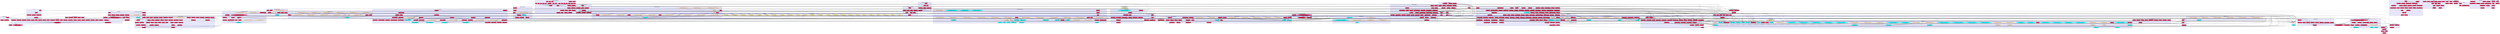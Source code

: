 digraph "Current module groupings" {
    node [margin="0.4,0.1"
         ,style=filled];
    subgraph cluster_Application {
        graph [label=Application
              ,style=filled
              ,fillcolor=lavender];
        1 [label="Data: App"
          ,shape=box3d
          ,fillcolor=crimson
          ,style="filled,solid"];
        5 [label="Class: HasHeist, Data: App"
          ,shape=octagon
          ,fillcolor=crimson
          ,style="filled,solid"];
    }
    subgraph "cluster_Blackbox-App" {
        graph [label="Blackbox.App"
              ,style=filled
              ,fillcolor=lavender];
        6 [label=app
          ,shape=box
          ,fillcolor=crimson
          ,style="filled,solid"];
        7 [label=fooMod
          ,shape=box
          ,fillcolor=crimson
          ,style="filled,solid"];
        8 [label=routeWithConfig
          ,shape=box
          ,fillcolor=crimson
          ,style="filled,solid"];
        9 [label=routeWithSplice
          ,shape=box
          ,fillcolor=crimson
          ,style="filled,solid"];
        10 [label=sessionDemo
           ,shape=box
           ,fillcolor=crimson
           ,style="filled,solid"];
        11 [label=sessionTest
           ,shape=box
           ,fillcolor=crimson
           ,style="filled,solid"];
    }
    subgraph "cluster_Blackbox-BarSnaplet" {
        graph [label="Blackbox.BarSnaplet"
              ,style=filled
              ,fillcolor=lavender];
        12 [label="Data: BarSnaplet"
           ,shape=box3d
           ,fillcolor=crimson
           ,style="filled,solid"];
        14 [label=barInit
           ,shape=box
           ,fillcolor=crimson
           ,style="filled,solid"];
        15 [label=barsplice
           ,shape=box
           ,fillcolor=crimson
           ,style="filled,solid"];
    }
    subgraph "cluster_Blackbox-EmbeddedSnaplet" {
        graph [label="Blackbox.EmbeddedSnaplet"
              ,style=filled
              ,fillcolor=lavender];
        17 [label="Data: EmbeddedSnaplet"
           ,shape=box3d
           ,fillcolor=crimson
           ,style="filled,solid"];
        20 [label=embeddedInit
           ,shape=box
           ,fillcolor=crimson
           ,style="filled,solid"];
        21 [label=embeddedSplice
           ,shape=box
           ,fillcolor=crimson
           ,style="filled,solid"];
        22 [label="Class: HasHeist, Data: EmbeddedSnaplet"
           ,shape=octagon
           ,fillcolor=crimson
           ,style="filled,solid"];
    }
    subgraph "cluster_Blackbox-FooSnaplet" {
        graph [label="Blackbox.FooSnaplet"
              ,style=filled
              ,fillcolor=lavender];
        23 [label="Data: FooSnaplet"
           ,shape=box3d
           ,fillcolor=crimson
           ,style="filled,solid"];
        25 [label=fooInit
           ,shape=box
           ,fillcolor=crimson
           ,style="filled,solid"];
        26 [label=getFooField
           ,shape=box
           ,fillcolor=crimson
           ,style="filled,solid"];
    }
    subgraph "cluster_Blackbox-Tests" {
        graph [label="Blackbox.Tests"
              ,style=filled
              ,fillcolor=lavender];
        27 [label=assertRelativelyTheSame
           ,shape=box
           ,fillcolor=crimson
           ,style="filled,solid"];
        28 [label=barHandlerConfigTest
           ,shape=box
           ,fillcolor=crimson
           ,style="filled,solid"];
        29 [label=bazConfigTest
           ,shape=box
           ,fillcolor=crimson
           ,style="filled,solid"];
        30 [label=bazpage5Test
           ,shape=box
           ,fillcolor=crimson
           ,style="filled,solid"];
        31 [label=expect404
           ,shape=box
           ,fillcolor=crimson
           ,style="filled,solid"];
        32 [label=fooConfigPathTest
           ,shape=box
           ,fillcolor=crimson
           ,style="filled,solid"];
        33 [label=fooHandlerConfigTest
           ,shape=box
           ,fillcolor=crimson
           ,style="filled,solid"];
        34 [label=grab
           ,shape=box
           ,fillcolor=crimson
           ,style="filled,solid"];
        35 [label=reloadTest
           ,shape=box
           ,fillcolor=crimson
           ,style="filled,solid"];
        36 [label=remove
           ,shape=box
           ,fillcolor=crimson
           ,style="filled,solid"];
        37 [label=removeDir
           ,shape=box
           ,fillcolor=crimson
           ,style="filled,solid"];
        38 [label=request404Test
           ,shape=box
           ,fillcolor=crimson
           ,style="filled,solid"];
        39 [label=requestExpectingError
           ,shape=box
           ,fillcolor=crimson
           ,style="filled,solid"];
        40 [label="requestExpectingError'"
           ,shape=box
           ,fillcolor=crimson
           ,style="filled,solid"];
        41 [label=requestTest
           ,shape=box
           ,fillcolor=crimson
           ,style="filled,solid"];
        42 [label="requestTest'"
           ,shape=box
           ,fillcolor=crimson
           ,style="filled,solid"];
        43 [label=testName
           ,shape=box
           ,fillcolor=crimson
           ,style="filled,solid"];
        44 [label=testPort
           ,shape=box
           ,fillcolor=crimson
           ,style="filled,solid"];
        45 [label=testServer
           ,shape=box
           ,fillcolor=crimson
           ,style="filled,solid"];
        46 [label=testServerUri
           ,shape=box
           ,fillcolor=crimson
           ,style="filled,solid"];
        47 [label=testServerUrl
           ,shape=box
           ,fillcolor=crimson
           ,style="filled,solid"];
        48 [label=testWithCwd
           ,shape=box
           ,fillcolor=crimson
           ,style="filled,solid"];
        49 [label="testWithCwd'"
           ,shape=box
           ,fillcolor=crimson
           ,style="filled,solid"];
        50 [label=tests
           ,shape=box
           ,fillcolor=crimson
           ,style="filled,solid"];
    }
    subgraph cluster_Cabbage {
        graph [label=Cabbage
              ,style=filled
              ,fillcolor=lavender];
        58 [label="Data: Item"
           ,shape=box3d
           ,fillcolor=crimson
           ,style="filled,solid"];
        62 [label=eats
           ,shape=box
           ,fillcolor=crimson
           ,style="filled,solid"];
        63 [label=initial
           ,shape=box
           ,fillcolor=crimson
           ,style="filled,solid"];
        64 [label=move
           ,shape=box
           ,fillcolor=crimson
           ,style="filled,solid"];
        65 [label=plusTailOf
           ,shape=box
           ,fillcolor=crimson
           ,style="filled,solid"];
        66 [label=singleOut1
           ,shape=box
           ,fillcolor=crimson
           ,style="filled,solid"];
        67 [label=singleOutAll
           ,shape=box
           ,fillcolor=crimson
           ,style="filled,solid"];
        68 [label=solution1
           ,shape=box
           ,fillcolor=crimson
           ,style="filled,solid"];
        69 [label=solution2
           ,shape=box
           ,fillcolor=crimson
           ,style="filled,solid"];
        70 [label=solution3
           ,shape=box
           ,fillcolor=crimson
           ,style="filled,solid"];
        71 [label=solution4
           ,shape=box
           ,fillcolor=crimson
           ,style="filled,solid"];
        72 [label=solution5
           ,shape=box
           ,fillcolor=crimson
           ,style="filled,solid"];
        73 [label=success
           ,shape=box
           ,fillcolor=crimson
           ,style="filled,solid"];
        74 [label=unsafeIter
           ,shape=box
           ,fillcolor=crimson
           ,style="filled,solid"];
    }
    subgraph "cluster_Control-Access-RoleBased-Checker" {
        graph [label="Control.Access.RoleBased.Checker"
              ,style=filled
              ,fillcolor=lavender];
        75 [label=applyRule
           ,shape=box
           ,fillcolor=crimson
           ,style="filled,solid"];
        76 [label=applyRuleSet
           ,shape=box
           ,fillcolor=crimson
           ,style="filled,solid"];
        77 [label=checkSeen
           ,shape=box
           ,fillcolor=crimson
           ,style="filled,solid"];
        78 [label=checkUnseen
           ,shape=box
           ,fillcolor=crimson
           ,style="filled,solid"];
        79 [label=expandRoles
           ,shape=box
           ,fillcolor=crimson
           ,style="filled,solid"];
        80 [label=hasAllRoles
           ,shape=box
           ,fillcolor=crimson
           ,style="filled,solid"];
        81 [label=hasAnyRoles
           ,shape=box
           ,fillcolor=crimson
           ,style="filled,solid"];
        82 [label=hasRole
           ,shape=box
           ,fillcolor=crimson
           ,style="filled,solid"];
        83 [label=implies
           ,shape=box
           ,fillcolor=crimson
           ,style="filled,solid"];
        84 [label=impliesWith
           ,shape=box
           ,fillcolor=crimson
           ,style="filled,solid"];
        85 [label=isum
           ,shape=box
           ,fillcolor=crimson
           ,style="filled,solid"];
        86 [label=markSeen
           ,shape=box
           ,fillcolor=crimson
           ,style="filled,solid"];
        87 [label=missingRole
           ,shape=box
           ,fillcolor=crimson
           ,style="filled,solid"];
        88 [label=mkRule
           ,shape=box
           ,fillcolor=crimson
           ,style="filled,solid"];
        89 [label=runRuleChecker
           ,shape=box
           ,fillcolor=crimson
           ,style="filled,solid"];
        90 [label=t1
           ,shape=box
           ,fillcolor=crimson
           ,style="filled,solid"];
        91 [label=t10
           ,shape=box
           ,fillcolor=crimson
           ,style="filled,solid"];
        92 [label=t11
           ,shape=box
           ,fillcolor=crimson
           ,style="filled,solid"];
        93 [label=t12
           ,shape=box
           ,fillcolor=crimson
           ,style="filled,solid"];
        94 [label=t13
           ,shape=box
           ,fillcolor=crimson
           ,style="filled,solid"];
        95 [label=t14
           ,shape=box
           ,fillcolor=crimson
           ,style="filled,solid"];
        96 [label=t15
           ,shape=box
           ,fillcolor=crimson
           ,style="filled,solid"];
        97 [label=t16
           ,shape=box
           ,fillcolor=crimson
           ,style="filled,solid"];
        98 [label=t17
           ,shape=box
           ,fillcolor=crimson
           ,style="filled,solid"];
        99 [label=t2
           ,shape=box
           ,fillcolor=crimson
           ,style="filled,solid"];
        100 [label=t3
            ,shape=box
            ,fillcolor=crimson
            ,style="filled,solid"];
        101 [label=t4
            ,shape=box
            ,fillcolor=crimson
            ,style="filled,solid"];
        102 [label=t5
            ,shape=box
            ,fillcolor=crimson
            ,style="filled,solid"];
        103 [label=t6
            ,shape=box
            ,fillcolor=crimson
            ,style="filled,solid"];
        104 [label=t7
            ,shape=box
            ,fillcolor=crimson
            ,style="filled,solid"];
        105 [label=t8
            ,shape=box
            ,fillcolor=crimson
            ,style="filled,solid"];
        106 [label=t9
            ,shape=box
            ,fillcolor=crimson
            ,style="filled,solid"];
        107 [label=tX
            ,shape=box
            ,fillcolor=crimson
            ,style="filled,solid"];
        108 [label=testRules
            ,shape=box
            ,fillcolor=crimson
            ,style="filled,solid"];
    }
    subgraph "cluster_Control-Access-RoleBased-Internal-Role" {
        graph [label="Control.Access.RoleBased.Internal.Role"
              ,style=filled
              ,fillcolor=lavender];
        109 [label="Data: Role"
            ,shape=box3d
            ,fillcolor=cyan
            ,style="filled,solid"];
        110 [label="Data: RoleValue"
            ,shape=box3d
            ,fillcolor=cyan
            ,style="filled,solid"];
        111 [label="Data: RoleValueMeta"
            ,shape=box3d
            ,fillcolor=crimson
            ,style="filled,solid"];
        112 [label="Data: RoleDataDefinition"
            ,shape=box3d
            ,fillcolor=crimson
            ,style="filled,solid"];
        118 [label="Data: RoleMetadata"
            ,shape=box3d
            ,fillcolor=crimson
            ,style="filled,solid"];
        129 [label="Class: IsString, Data: Role"
            ,shape=octagon
            ,fillcolor=bisque
            ,style="filled,solid"];
        130 [label="Class: IsString, Data: RoleValue"
            ,shape=octagon
            ,fillcolor=bisque
            ,style="filled,solid"];
        131 [label="Class: Hashable, Data: Role"
            ,shape=octagon
            ,fillcolor=bisque
            ,style="filled,solid"];
        132 [label="Class: Hashable, Data: RoleValue"
            ,shape=octagon
            ,fillcolor=bisque
            ,style="filled,solid"];
        133 [label=toSortedList
            ,shape=box
            ,fillcolor=cyan
            ,style="filled,solid"];
    }
    subgraph "cluster_Control-Access-RoleBased-Internal-RoleMap" {
        graph [label="Control.Access.RoleBased.Internal.RoleMap"
              ,style=filled
              ,fillcolor=lavender];
        134 [label="Data: RoleMap"
            ,shape=box3d
            ,fillcolor=crimson
            ,style="filled,solid"];
        135 [label=delete
            ,shape=box
            ,fillcolor=crimson
            ,style="filled,solid"];
        136 [label=empty
            ,shape=box
            ,fillcolor=crimson
            ,style="filled,solid"];
        137 [label=fromList
            ,shape=box
            ,fillcolor=crimson
            ,style="filled,solid"];
        138 [label=insert
            ,shape=box
            ,fillcolor=crimson
            ,style="filled,solid"];
        139 [label=lookup
            ,shape=box
            ,fillcolor=crimson
            ,style="filled,solid"];
        140 [label=null
            ,shape=box
            ,fillcolor=crimson
            ,style="filled,solid"];
    }
    subgraph "cluster_Control-Access-RoleBased-Internal-Rule" {
        graph [label="Control.Access.RoleBased.Internal.Rule"
              ,style=filled
              ,fillcolor=lavender];
        141 [label="Data: Rule"
            ,shape=box3d
            ,fillcolor=crimson
            ,style="filled,solid"];
        142 [label="Data: RuleSet"
            ,shape=box3d
            ,fillcolor=cyan
            ,style="filled,solid"];
        143 [label="Class: Monoid, Data: RuleSet"
            ,shape=octagon
            ,fillcolor=bisque
            ,style="filled,solid"];
        145 [label=ruleToSet
            ,shape=box
            ,fillcolor=crimson
            ,style="filled,solid"];
        146 [label=rulesToSet
            ,shape=box
            ,fillcolor=crimson
            ,style="filled,solid"];
    }
    subgraph "cluster_Control-Access-RoleBased-Internal-Types" {
        graph [label="Control.Access.RoleBased.Internal.Types"
              ,style=filled
              ,fillcolor=lavender];
        147 [label="Data: RoleMonad"
            ,shape=box3d
            ,fillcolor=crimson
            ,style="filled,solid"];
        148 [label="Data: RuleChecker"
            ,shape=box3d
            ,fillcolor=crimson
            ,style="filled,solid"];
    }
    subgraph "cluster_Control-Access-RoleBased-Role" {
        graph [label="Control.Access.RoleBased.Role"
              ,style=filled
              ,fillcolor=lavender];
        150 [label=addRoleData
            ,shape=box
            ,fillcolor=crimson
            ,style="filled,solid"];
        151 [label=matches
            ,shape=box
            ,fillcolor=crimson
            ,style="filled,solid"];
    }
    subgraph cluster_Part2 {
        graph [label=Part2
              ,style=filled
              ,fillcolor=lavender];
        152 [label="Data: Bar"
            ,shape=box3d
            ,fillcolor=crimson
            ,style="filled,solid"];
        153 [label="Data: Foo"
            ,shape=box3d
            ,fillcolor=crimson
            ,style="filled,solid"];
        154 [label=barInit
            ,shape=box
            ,fillcolor=crimson
            ,style="filled,solid"];
        155 [label=fooInit
            ,shape=box
            ,fillcolor=crimson
            ,style="filled,solid"];
    }
    subgraph cluster_SafeCWD {
        graph [label=SafeCWD
              ,style=filled
              ,fillcolor=lavender];
        156 [label=inDir
            ,shape=box
            ,fillcolor=crimson
            ,style="filled,solid"];
        157 [label=removeDirectoryRecursiveSafe
            ,shape=box
            ,fillcolor=crimson
            ,style="filled,solid"];
        158 [label=sem
            ,shape=box
            ,fillcolor=crimson
            ,style="filled,solid"];
    }
    subgraph cluster_Site {
        graph [label=Site
              ,style=filled
              ,fillcolor=lavender];
        159 [label=app
            ,shape=box
            ,fillcolor=crimson
            ,style="filled,solid"];
        160 [label=handleLogin
            ,shape=box
            ,fillcolor=crimson
            ,style="filled,solid"];
        161 [label=handleLoginSubmit
            ,shape=box
            ,fillcolor=crimson
            ,style="filled,solid"];
        162 [label=handleLogout
            ,shape=box
            ,fillcolor=crimson
            ,style="filled,solid"];
        163 [label=handleNewUser
            ,shape=box
            ,fillcolor=crimson
            ,style="filled,solid"];
        164 [label=routes
            ,shape=box
            ,fillcolor=crimson
            ,style="filled,solid"];
    }
    subgraph "cluster_Snap-Snaplet-Auth-AuthManager" {
        graph [label="Snap.Snaplet.Auth.AuthManager"
              ,style=filled
              ,fillcolor=lavender];
        165 [label="Data: AuthManager"
            ,shape=box3d
            ,fillcolor=crimson
            ,style="filled,solid"];
        168 [label=buildAuthUser
            ,shape=box
            ,fillcolor=crimson
            ,style="filled,solid"];
        169 [label="Class: IAuthBackend"
            ,shape=doubleoctagon
            ,fillcolor=crimson
            ,style="filled,solid"];
        170 [label="Class: IAuthBackend, Data: (AuthManager b)"
            ,shape=octagon
            ,fillcolor=crimson
            ,style="filled,solid"];
    }
    subgraph "cluster_Snap-Snaplet-Auth-Backends-JsonFile" {
        graph [label="Snap.Snaplet.Auth.Backends.JsonFile"
              ,style=filled
              ,fillcolor=lavender];
        186 [label="Data: JsonFileAuthManager"
            ,shape=box3d
            ,fillcolor=crimson
            ,style="filled,solid"];
        187 [label="Data: UserCache"
            ,shape=box3d
            ,fillcolor=cyan
            ,style="filled,solid"];
        189 [label=defUserCache
            ,shape=box
            ,fillcolor=crimson
            ,style="filled,solid"];
        190 [label="Class: IAuthBackend, Data: JsonFileAuthManager"
            ,shape=octagon
            ,fillcolor=crimson
            ,style="filled,solid"];
        191 [label=getUser
            ,shape=box
            ,fillcolor=crimson
            ,style="filled,solid"];
        192 [label=initJsonFileAuthManager
            ,shape=box
            ,fillcolor=crimson
            ,style="filled,solid"];
        193 [label=jsonFileSave
            ,shape=box
            ,fillcolor=crimson
            ,style="filled,solid"];
        194 [label=loadUserCache
            ,shape=box
            ,fillcolor=crimson
            ,style="filled,solid"];
        200 [label=mkJsonAuthMgr
            ,shape=box
            ,fillcolor=crimson
            ,style="filled,solid"];
        201 [label="Class: FromJSON, Data: UserCache"
            ,shape=octagon
            ,fillcolor=bisque
            ,style="filled,solid"];
        202 [label="Class: FromJSON, Data: UserIdCache"
            ,shape=octagon
            ,fillcolor=bisque
            ,style="filled,solid"];
        204 [label=showT
            ,shape=box
            ,fillcolor=crimson
            ,style="filled,solid"];
        205 [label="Class: ToJSON, Data: UserCache"
            ,shape=octagon
            ,fillcolor=bisque
            ,style="filled,solid"];
        206 [label="Class: ToJSON, Data: UserIdCache"
            ,shape=octagon
            ,fillcolor=bisque
            ,style="filled,solid"];
        210 [label=withCache
            ,shape=box
            ,fillcolor=crimson
            ,style="filled,solid"];
    }
    subgraph "cluster_Snap-Snaplet-Auth-Handlers" {
        graph [label="Snap.Snaplet.Auth.Handlers"
              ,style=filled
              ,fillcolor=lavender];
        211 [label=authenticatePassword
            ,shape=box
            ,fillcolor=crimson
            ,style="filled,solid"];
        212 [label=cacheOrLookup
            ,shape=box
            ,fillcolor=crimson
            ,style="filled,solid"];
        213 [label=checkPasswordAndLogin
            ,shape=box
            ,fillcolor=crimson
            ,style="filled,solid"];
        214 [label=clearPasswordResetToken
            ,shape=box
            ,fillcolor=crimson
            ,style="filled,solid"];
        215 [label=createUser
            ,shape=box
            ,fillcolor=crimson
            ,style="filled,solid"];
        216 [label=currentUser
            ,shape=box
            ,fillcolor=crimson
            ,style="filled,solid"];
        217 [label=destroyUser
            ,shape=box
            ,fillcolor=crimson
            ,style="filled,solid"];
        218 [label=forceLogin
            ,shape=box
            ,fillcolor=crimson
            ,style="filled,solid"];
        219 [label=forgetRememberToken
            ,shape=box
            ,fillcolor=crimson
            ,style="filled,solid"];
        220 [label=getRememberToken
            ,shape=box
            ,fillcolor=crimson
            ,style="filled,solid"];
        221 [label=getSessionUserId
            ,shape=box
            ,fillcolor=crimson
            ,style="filled,solid"];
        222 [label=isLoggedIn
            ,shape=box
            ,fillcolor=crimson
            ,style="filled,solid"];
        223 [label=loginByRememberToken
            ,shape=box
            ,fillcolor=crimson
            ,style="filled,solid"];
        224 [label=loginByUsername
            ,shape=box
            ,fillcolor=crimson
            ,style="filled,solid"];
        225 [label=loginUser
            ,shape=box
            ,fillcolor=crimson
            ,style="filled,solid"];
        226 [label="loginUser'"
            ,shape=box
            ,fillcolor=crimson
            ,style="filled,solid"];
        227 [label=logout
            ,shape=box
            ,fillcolor=crimson
            ,style="filled,solid"];
        228 [label=logoutUser
            ,shape=box
            ,fillcolor=crimson
            ,style="filled,solid"];
        229 [label=markAuthFail
            ,shape=box
            ,fillcolor=crimson
            ,style="filled,solid"];
        230 [label=markAuthSuccess
            ,shape=box
            ,fillcolor=crimson
            ,style="filled,solid"];
        231 [label=modPasswordResetToken
            ,shape=box
            ,fillcolor=crimson
            ,style="filled,solid"];
        232 [label=registerUser
            ,shape=box
            ,fillcolor=crimson
            ,style="filled,solid"];
        233 [label=removeSessionUserId
            ,shape=box
            ,fillcolor=crimson
            ,style="filled,solid"];
        234 [label=requireUser
            ,shape=box
            ,fillcolor=crimson
            ,style="filled,solid"];
        235 [label=saveUser
            ,shape=box
            ,fillcolor=crimson
            ,style="filled,solid"];
        236 [label=setPasswordResetToken
            ,shape=box
            ,fillcolor=crimson
            ,style="filled,solid"];
        237 [label=setRememberToken
            ,shape=box
            ,fillcolor=crimson
            ,style="filled,solid"];
        238 [label=setSessionUserId
            ,shape=box
            ,fillcolor=crimson
            ,style="filled,solid"];
        239 [label=usernameExists
            ,shape=box
            ,fillcolor=crimson
            ,style="filled,solid"];
        240 [label=withBackend
            ,shape=box
            ,fillcolor=crimson
            ,style="filled,solid"];
    }
    subgraph "cluster_Snap-Snaplet-Auth-SpliceHelpers" {
        graph [label="Snap.Snaplet.Auth.SpliceHelpers"
              ,style=filled
              ,fillcolor=lavender];
        241 [label=addAuthSplices
            ,shape=box
            ,fillcolor=crimson
            ,style="filled,solid"];
        242 [label=cIfLoggedIn
            ,shape=box
            ,fillcolor=crimson
            ,style="filled,solid"];
        243 [label=cIfLoggedOut
            ,shape=box
            ,fillcolor=crimson
            ,style="filled,solid"];
        244 [label=cLoggedInUser
            ,shape=box
            ,fillcolor=crimson
            ,style="filled,solid"];
        245 [label=compiledAuthSplices
            ,shape=box
            ,fillcolor=crimson
            ,style="filled,solid"];
        246 [label=ifLoggedIn
            ,shape=box
            ,fillcolor=crimson
            ,style="filled,solid"];
        247 [label=ifLoggedOut
            ,shape=box
            ,fillcolor=crimson
            ,style="filled,solid"];
        248 [label=loggedInUser
            ,shape=box
            ,fillcolor=crimson
            ,style="filled,solid"];
        249 [label=userCSplices
            ,shape=box
            ,fillcolor=crimson
            ,style="filled,solid"];
        250 [label=userISplices
            ,shape=box
            ,fillcolor=crimson
            ,style="filled,solid"];
    }
    subgraph "cluster_Snap-Snaplet-Auth-Types" {
        graph [label="Snap.Snaplet.Auth.Types"
              ,style=filled
              ,fillcolor=lavender];
        251 [label="Data: AuthFailure"
            ,shape=box3d
            ,fillcolor=cyan
            ,style="filled,solid"];
        252 [label="Data: AuthSettings"
            ,shape=box3d
            ,fillcolor=crimson
            ,style="filled,solid"];
        253 [label="Data: AuthUser"
            ,shape=box3d
            ,fillcolor=cyan
            ,style="filled,solid"];
        255 [label="Data: Password"
            ,shape=box3d
            ,fillcolor=cyan
            ,style="filled,solid"];
        263 [label="Data: UserId"
            ,shape=box3d
            ,fillcolor=crimson
            ,style="filled,solid"];
        271 [label=authSettingsFromConfig
            ,shape=box
            ,fillcolor=crimson
            ,style="filled,solid"];
        272 [label=checkPassword
            ,shape=box
            ,fillcolor=crimson
            ,style="filled,solid"];
        273 [label=defAuthSettings
            ,shape=box
            ,fillcolor=crimson
            ,style="filled,solid"];
        274 [label=defAuthUser
            ,shape=box
            ,fillcolor=crimson
            ,style="filled,solid"];
        275 [label=defaultStrength
            ,shape=box
            ,fillcolor=crimson
            ,style="filled,solid"];
        276 [label=encrypt
            ,shape=box
            ,fillcolor=crimson
            ,style="filled,solid"];
        277 [label=encryptPassword
            ,shape=box
            ,fillcolor=crimson
            ,style="filled,solid"];
        278 [label="Class: FromJSON, Data: AuthUser"
            ,shape=octagon
            ,fillcolor=bisque
            ,style="filled,solid"];
        279 [label="Class: FromJSON, Data: Password"
            ,shape=octagon
            ,fillcolor=bisque
            ,style="filled,solid"];
        280 [label="Class: FromJSON, Data: Role"
            ,shape=octagon
            ,fillcolor=bisque
            ,style="filled,solid"];
        281 [label=setPassword
            ,shape=box
            ,fillcolor=crimson
            ,style="filled,solid"];
        282 [label="Class: Show, Data: AuthFailure"
            ,shape=octagon
            ,fillcolor=bisque
            ,style="filled,solid"];
        283 [label="Class: ToJSON, Data: AuthUser"
            ,shape=octagon
            ,fillcolor=bisque
            ,style="filled,solid"];
        284 [label="Class: ToJSON, Data: Password"
            ,shape=octagon
            ,fillcolor=bisque
            ,style="filled,solid"];
        285 [label="Class: ToJSON, Data: Role"
            ,shape=octagon
            ,fillcolor=bisque
            ,style="filled,solid"];
        307 [label=verify
            ,shape=box
            ,fillcolor=crimson
            ,style="filled,solid"];
    }
    subgraph "cluster_Snap-Snaplet-Heist" {
        graph [label="Snap.Snaplet.Heist"
              ,style=filled
              ,fillcolor=lavender];
        308 [label=addTemplates
            ,shape=box
            ,fillcolor=crimson
            ,style="filled,solid"];
        309 [label=addTemplatesAt
            ,shape=box
            ,fillcolor=crimson
            ,style="filled,solid"];
        310 [label=cHeistServe
            ,shape=box
            ,fillcolor=crimson
            ,style="filled,solid"];
        311 [label=cHeistServeSingle
            ,shape=box
            ,fillcolor=crimson
            ,style="filled,solid"];
        312 [label=cRender
            ,shape=box
            ,fillcolor=crimson
            ,style="filled,solid"];
        313 [label=cRenderAs
            ,shape=box
            ,fillcolor=crimson
            ,style="filled,solid"];
        314 [label=chooseMode
            ,shape=box
            ,fillcolor=crimson
            ,style="filled,solid"];
        315 [label=gHeistServe
            ,shape=box
            ,fillcolor=crimson
            ,style="filled,solid"];
        316 [label=gHeistServeSingle
            ,shape=box
            ,fillcolor=crimson
            ,style="filled,solid"];
        317 [label=gRender
            ,shape=box
            ,fillcolor=crimson
            ,style="filled,solid"];
        318 [label=gRenderAs
            ,shape=box
            ,fillcolor=crimson
            ,style="filled,solid"];
        319 [label=getHeistState
            ,shape=box
            ,fillcolor=crimson
            ,style="filled,solid"];
        320 [label="Class: HasHeist"
            ,shape=doubleoctagon
            ,fillcolor=crimson
            ,style="filled,solid"];
        321 [label=heistLocal
            ,shape=box
            ,fillcolor=crimson
            ,style="filled,solid"];
        322 [label=heistServe
            ,shape=box
            ,fillcolor=crimson
            ,style="filled,solid"];
        323 [label=heistServeSingle
            ,shape=box
            ,fillcolor=crimson
            ,style="filled,solid"];
        324 [label=modifyHeistState
            ,shape=box
            ,fillcolor=crimson
            ,style="filled,solid"];
        325 [label=render
            ,shape=box
            ,fillcolor=crimson
            ,style="filled,solid"];
        326 [label=renderAs
            ,shape=box
            ,fillcolor=crimson
            ,style="filled,solid"];
        327 [label=renderWithSplices
            ,shape=box
            ,fillcolor=crimson
            ,style="filled,solid"];
        328 [label=withHeistState
            ,shape=box
            ,fillcolor=crimson
            ,style="filled,solid"];
        329 [label=withSplices
            ,shape=box
            ,fillcolor=crimson
            ,style="filled,solid"];
    }
    subgraph "cluster_Snap-Snaplet-Heist-Compiled" {
        graph [label="Snap.Snaplet.Heist.Compiled"
              ,style=filled
              ,fillcolor=lavender];
        330 [label=heistInit
            ,shape=box
            ,fillcolor=crimson
            ,style="filled,solid"];
        331 [label=heistServe
            ,shape=box
            ,fillcolor=crimson
            ,style="filled,solid"];
        332 [label=heistServeSingle
            ,shape=box
            ,fillcolor=crimson
            ,style="filled,solid"];
        333 [label=render
            ,shape=box
            ,fillcolor=crimson
            ,style="filled,solid"];
        334 [label=renderAs
            ,shape=box
            ,fillcolor=crimson
            ,style="filled,solid"];
    }
    subgraph "cluster_Snap-Snaplet-Heist-Internal" {
        graph [label="Snap.Snaplet.Heist.Internal"
              ,style=filled
              ,fillcolor=lavender];
        335 [label="Data: DefaultMode"
            ,shape=box3d
            ,fillcolor=crimson
            ,style="filled,solid"];
        336 [label="Data: Heist"
            ,shape=box3d
            ,fillcolor=crimson
            ,style="filled,solid"];
        344 [label=finalLoadHook
            ,shape=box
            ,fillcolor=crimson
            ,style="filled,solid"];
        345 [label=gHeistInit
            ,shape=box
            ,fillcolor=crimson
            ,style="filled,solid"];
        346 [label=heistInitWorker
            ,shape=box
            ,fillcolor=crimson
            ,style="filled,solid"];
        347 [label=heistReloader
            ,shape=box
            ,fillcolor=crimson
            ,style="filled,solid"];
    }
    subgraph "cluster_Snap-Snaplet-HeistNoClass" {
        graph [label="Snap.Snaplet.HeistNoClass"
              ,style=filled
              ,fillcolor=lavender];
        348 [label=addConfig
            ,shape=box
            ,fillcolor=crimson
            ,style="filled,solid"];
        349 [label=addTemplates
            ,shape=box
            ,fillcolor=crimson
            ,style="filled,solid"];
        350 [label=addTemplatesAt
            ,shape=box
            ,fillcolor=crimson
            ,style="filled,solid"];
        351 [label=cHeistServe
            ,shape=box
            ,fillcolor=crimson
            ,style="filled,solid"];
        352 [label=cHeistServeSingle
            ,shape=box
            ,fillcolor=crimson
            ,style="filled,solid"];
        353 [label=cRender
            ,shape=box
            ,fillcolor=crimson
            ,style="filled,solid"];
        354 [label=cRenderAs
            ,shape=box
            ,fillcolor=crimson
            ,style="filled,solid"];
        355 [label=cRenderHelper
            ,shape=box
            ,fillcolor=crimson
            ,style="filled,solid"];
        356 [label=changeState
            ,shape=box
            ,fillcolor=crimson
            ,style="filled,solid"];
        357 [label=chooseMode
            ,shape=box
            ,fillcolor=crimson
            ,style="filled,solid"];
        358 [label=clearHeistCache
            ,shape=box
            ,fillcolor=crimson
            ,style="filled,solid"];
        359 [label=gHeistServe
            ,shape=box
            ,fillcolor=crimson
            ,style="filled,solid"];
        360 [label=gHeistServeSingle
            ,shape=box
            ,fillcolor=crimson
            ,style="filled,solid"];
        361 [label=gRender
            ,shape=box
            ,fillcolor=crimson
            ,style="filled,solid"];
        362 [label=gRenderAs
            ,shape=box
            ,fillcolor=crimson
            ,style="filled,solid"];
        363 [label=getCurHeistConfig
            ,shape=box
            ,fillcolor=crimson
            ,style="filled,solid"];
        364 [label=getHeistState
            ,shape=box
            ,fillcolor=crimson
            ,style="filled,solid"];
        365 [label=heistInit
            ,shape=box
            ,fillcolor=crimson
            ,style="filled,solid"];
        366 [label="heistInit'"
            ,shape=box
            ,fillcolor=crimson
            ,style="filled,solid"];
        367 [label=heistLocal
            ,shape=box
            ,fillcolor=crimson
            ,style="filled,solid"];
        368 [label="heistLocal'"
            ,shape=box
            ,fillcolor=crimson
            ,style="filled,solid"];
        369 [label=heistServe
            ,shape=box
            ,fillcolor=crimson
            ,style="filled,solid"];
        370 [label=heistServeSingle
            ,shape=box
            ,fillcolor=crimson
            ,style="filled,solid"];
        371 [label=iRenderHelper
            ,shape=box
            ,fillcolor=crimson
            ,style="filled,solid"];
        372 [label="Class: MonadSnap, Data: (HeistT n m)"
            ,shape=octagon
            ,fillcolor=bisque
            ,style="filled,solid"];
        373 [label=modifyHeistState
            ,shape=box
            ,fillcolor=crimson
            ,style="filled,solid"];
        374 [label="modifyHeistState'"
            ,shape=box
            ,fillcolor=crimson
            ,style="filled,solid"];
        375 [label=render
            ,shape=box
            ,fillcolor=crimson
            ,style="filled,solid"];
        376 [label=renderAs
            ,shape=box
            ,fillcolor=crimson
            ,style="filled,solid"];
        377 [label=renderWithSplices
            ,shape=box
            ,fillcolor=crimson
            ,style="filled,solid"];
        378 [label="renderWithSplices'"
            ,shape=box
            ,fillcolor=crimson
            ,style="filled,solid"];
        379 [label=serveURI
            ,shape=box
            ,fillcolor=crimson
            ,style="filled,solid"];
        380 [label=setInterpreted
            ,shape=box
            ,fillcolor=crimson
            ,style="filled,solid"];
        381 [label=withHeistState
            ,shape=box
            ,fillcolor=crimson
            ,style="filled,solid"];
        382 [label="withHeistState'"
            ,shape=box
            ,fillcolor=crimson
            ,style="filled,solid"];
        383 [label=withSplices
            ,shape=box
            ,fillcolor=crimson
            ,style="filled,solid"];
        384 [label="withSplices'"
            ,shape=box
            ,fillcolor=crimson
            ,style="filled,solid"];
    }
    subgraph "cluster_Snap-Snaplet-Internal-LensT" {
        graph [label="Snap.Snaplet.Internal.LensT"
              ,style=filled
              ,fillcolor=lavender];
        385 [label="Data: LensT"
            ,shape=box3d
            ,fillcolor=cyan
            ,style="filled,solid"];
        386 [label="Class: MonadState, Data: v (LensT b v b m)"
            ,shape=octagon
            ,fillcolor=bisque
            ,style="filled,solid"];
        387 [label=getBase
            ,shape=box
            ,fillcolor=crimson
            ,style="filled,solid"];
        388 [label=lGet
            ,shape=box
            ,fillcolor=bisque
            ,style="filled,solid"];
        389 [label=lPut
            ,shape=box
            ,fillcolor=bisque
            ,style="filled,solid"];
        391 [label=putBase
            ,shape=box
            ,fillcolor=crimson
            ,style="filled,solid"];
        392 [label=runLensT
            ,shape=box
            ,fillcolor=crimson
            ,style="filled,solid"];
        393 [label=with
            ,shape=box
            ,fillcolor=crimson
            ,style="filled,solid"];
        394 [label=withLensT
            ,shape=box
            ,fillcolor=crimson
            ,style="filled,solid"];
        395 [label=withTop
            ,shape=box
            ,fillcolor=crimson
            ,style="filled,solid"];
    }
    subgraph "cluster_Snap-Snaplet-Internal-LensT-Tests" {
        graph [label="Snap.Snaplet.Internal.LensT.Tests"
              ,style=filled
              ,fillcolor=lavender];
        396 [label="Data: TestBotType"
            ,shape=box3d
            ,fillcolor=crimson
            ,style="filled,solid"];
        397 [label="Data: TestSubType"
            ,shape=box3d
            ,fillcolor=crimson
            ,style="filled,solid"];
        398 [label="Data: TestType"
            ,shape=box3d
            ,fillcolor=crimson
            ,style="filled,solid"];
        405 [label=defaultState
            ,shape=box
            ,fillcolor=crimson
            ,style="filled,solid"];
        406 [label=testApplicative
            ,shape=box
            ,fillcolor=crimson
            ,style="filled,solid"];
        407 [label=testMonadState
            ,shape=box
            ,fillcolor=crimson
            ,style="filled,solid"];
        408 [label=testfmap
            ,shape=box
            ,fillcolor=crimson
            ,style="filled,solid"];
        409 [label=tests
            ,shape=box
            ,fillcolor=crimson
            ,style="filled,solid"];
    }
    subgraph "cluster_Snap-Snaplet-Internal-Lensed" {
        graph [label="Snap.Snaplet.Internal.Lensed"
              ,style=filled
              ,fillcolor=lavender];
        410 [label="Class: Applicative, Data: (Lensed b v m)"
            ,shape=octagon
            ,fillcolor=bisque
            ,style="filled,solid"];
        411 [label="Class: Alternative, Data: (Lensed b v m)"
            ,shape=octagon
            ,fillcolor=bisque
            ,style="filled,solid"];
        412 [label="Class: Monad, Data: (Lensed b v m)"
            ,shape=octagon
            ,fillcolor=bisque
            ,style="filled,solid"];
        413 [label="Data: Lensed"
            ,shape=box3d
            ,fillcolor=cyan
            ,style="filled,solid"];
        414 [label="Class: MonadReader, Data: (ALens' b v) (Lensed b v m)"
            ,shape=octagon
            ,fillcolor=bisque
            ,style="filled,solid"];
        415 [label="Class: MonadCatchIO, Data: (Lensed b v m)"
            ,shape=octagon
            ,fillcolor=bisque
            ,style="filled,solid"];
        417 [label=embed
            ,shape=box
            ,fillcolor=crimson
            ,style="filled,solid"];
        419 [label="Class: Functor, Data: (Lensed b v m)"
            ,shape=octagon
            ,fillcolor=bisque
            ,style="filled,solid"];
        420 [label="Class: MonadState, Data: v (Lensed b v m)"
            ,shape=octagon
            ,fillcolor=bisque
            ,style="filled,solid"];
        421 [label=getBase
            ,shape=box
            ,fillcolor=crimson
            ,style="filled,solid"];
        422 [label=globally
            ,shape=box
            ,fillcolor=bisque
            ,style="filled,solid"];
        423 [label=lensedAsState
            ,shape=box
            ,fillcolor=bisque
            ,style="filled,solid"];
        424 [label=lensedLocal
            ,shape=box
            ,fillcolor=bisque
            ,style="filled,solid"];
        425 [label="Class: MonadTrans, Data: (Lensed b v)"
            ,shape=octagon
            ,fillcolor=bisque
            ,style="filled,solid"];
        426 [label="Class: MonadIO, Data: (Lensed b v m)"
            ,shape=octagon
            ,fillcolor=bisque
            ,style="filled,solid"];
        427 [label="Class: MonadSnap, Data: (Lensed b v m)"
            ,shape=octagon
            ,fillcolor=bisque
            ,style="filled,solid"];
        429 [label=locally
            ,shape=box
            ,fillcolor=crimson
            ,style="filled,solid"];
        430 [label="Class: MonadPlus, Data: (Lensed b v m)"
            ,shape=octagon
            ,fillcolor=bisque
            ,style="filled,solid"];
        435 [label=runLensed
            ,shape=box
            ,fillcolor=crimson
            ,style="filled,solid"];
        438 [label=with
            ,shape=box
            ,fillcolor=crimson
            ,style="filled,solid"];
        439 [label=withTop
            ,shape=box
            ,fillcolor=bisque
            ,style="filled,solid"];
    }
    subgraph "cluster_Snap-Snaplet-Internal-Lensed-Tests" {
        graph [label="Snap.Snaplet.Internal.Lensed.Tests"
              ,style=filled
              ,fillcolor=lavender];
        449 [label=defaultState
            ,shape=box
            ,fillcolor=crimson
            ,style="filled,solid"];
        450 [label=eat
            ,shape=box
            ,fillcolor=crimson
            ,style="filled,solid"];
        451 [label=qqq
            ,shape=box
            ,fillcolor=crimson
            ,style="filled,solid"];
        452 [label=testApplicative
            ,shape=box
            ,fillcolor=crimson
            ,style="filled,solid"];
        453 [label=testMonadState
            ,shape=box
            ,fillcolor=crimson
            ,style="filled,solid"];
        454 [label=testfmap
            ,shape=box
            ,fillcolor=crimson
            ,style="filled,solid"];
        455 [label=tests
            ,shape=box
            ,fillcolor=crimson
            ,style="filled,solid"];
    }
    subgraph "cluster_Snap-Snaplet-Internal-RST" {
        graph [label="Snap.Snaplet.Internal.RST"
              ,style=filled
              ,fillcolor=lavender];
        456 [label="Class: Applicative, Data: (RST r s m)"
            ,shape=octagon
            ,fillcolor=bisque
            ,style="filled,solid"];
        457 [label="Class: Alternative, Data: (RST r s m)"
            ,shape=octagon
            ,fillcolor=bisque
            ,style="filled,solid"];
        458 [label="Class: Monad, Data: (RST r s m)"
            ,shape=octagon
            ,fillcolor=bisque
            ,style="filled,solid"];
        459 [label="Data: RST"
            ,shape=box3d
            ,fillcolor=cyan
            ,style="filled,solid"];
        460 [label="Class: MonadReader, Data: r (RST r s m)"
            ,shape=octagon
            ,fillcolor=bisque
            ,style="filled,solid"];
        461 [label="Class: MonadCatchIO, Data: (RST r s m)"
            ,shape=octagon
            ,fillcolor=bisque
            ,style="filled,solid"];
        464 [label=evalRST
            ,shape=box
            ,fillcolor=crimson
            ,style="filled,solid"];
        465 [label=execRST
            ,shape=box
            ,fillcolor=crimson
            ,style="filled,solid"];
        467 [label="Class: Functor, Data: (RST r s m)"
            ,shape=octagon
            ,fillcolor=bisque
            ,style="filled,solid"];
        468 [label="Class: MonadState, Data: s (RST r s m)"
            ,shape=octagon
            ,fillcolor=bisque
            ,style="filled,solid"];
        469 [label="Class: MonadTrans, Data: (RST r s)"
            ,shape=octagon
            ,fillcolor=bisque
            ,style="filled,solid"];
        470 [label="Class: MonadIO, Data: (RST r s m)"
            ,shape=octagon
            ,fillcolor=bisque
            ,style="filled,solid"];
        471 [label="Class: MonadSnap, Data: (RST r s m)"
            ,shape=octagon
            ,fillcolor=bisque
            ,style="filled,solid"];
        473 [label=mapRST
            ,shape=box
            ,fillcolor=bisque
            ,style="filled,solid"];
        474 [label="Class: MonadPlus, Data: (RST r s m)"
            ,shape=octagon
            ,fillcolor=bisque
            ,style="filled,solid"];
        480 [label=rwsBind
            ,shape=box
            ,fillcolor=bisque
            ,style="filled,solid"];
        482 [label=withRST
            ,shape=box
            ,fillcolor=crimson
            ,style="filled,solid"];
    }
    subgraph "cluster_Snap-Snaplet-Internal-RST-Tests" {
        graph [label="Snap.Snaplet.Internal.RST.Tests"
              ,style=filled
              ,fillcolor=lavender];
        483 [label=addEnv
            ,shape=box
            ,fillcolor=crimson
            ,style="filled,solid"];
        484 [label=rstAlt
            ,shape=box
            ,fillcolor=crimson
            ,style="filled,solid"];
        485 [label=rstAlt2
            ,shape=box
            ,fillcolor=crimson
            ,style="filled,solid"];
        486 [label=rstFail
            ,shape=box
            ,fillcolor=crimson
            ,style="filled,solid"];
        487 [label=testAlternative
            ,shape=box
            ,fillcolor=crimson
            ,style="filled,solid"];
        488 [label=testEval
            ,shape=box
            ,fillcolor=crimson
            ,style="filled,solid"];
        489 [label=testExec
            ,shape=box
            ,fillcolor=crimson
            ,style="filled,solid"];
        490 [label=testFail
            ,shape=box
            ,fillcolor=crimson
            ,style="filled,solid"];
        491 [label=tests
            ,shape=box
            ,fillcolor=crimson
            ,style="filled,solid"];
    }
    subgraph "cluster_Snap-Snaplet-Session" {
        graph [label="Snap.Snaplet.Session"
              ,style=filled
              ,fillcolor=lavender];
        492 [label=commitSession
            ,shape=box
            ,fillcolor=crimson
            ,style="filled,solid"];
        493 [label=csrfToken
            ,shape=box
            ,fillcolor=crimson
            ,style="filled,solid"];
        494 [label=deleteFromSession
            ,shape=box
            ,fillcolor=crimson
            ,style="filled,solid"];
        495 [label=getFromSession
            ,shape=box
            ,fillcolor=crimson
            ,style="filled,solid"];
        496 [label=loadSession
            ,shape=box
            ,fillcolor=crimson
            ,style="filled,solid"];
        497 [label=resetSession
            ,shape=box
            ,fillcolor=crimson
            ,style="filled,solid"];
        498 [label=sessionToList
            ,shape=box
            ,fillcolor=crimson
            ,style="filled,solid"];
        499 [label=setInSession
            ,shape=box
            ,fillcolor=crimson
            ,style="filled,solid"];
        500 [label=touchSession
            ,shape=box
            ,fillcolor=crimson
            ,style="filled,solid"];
        501 [label=withSession
            ,shape=box
            ,fillcolor=crimson
            ,style="filled,solid"];
    }
    subgraph "cluster_Snap-Snaplet-Session-Backends-CookieSession" {
        graph [label="Snap.Snaplet.Session.Backends.CookieSession"
              ,style=filled
              ,fillcolor=lavender];
        502 [label="Data: CookieSession"
            ,shape=box3d
            ,fillcolor=cyan
            ,style="filled,solid"];
        503 [label="Data: CookieSessionManager"
            ,shape=box3d
            ,fillcolor=crimson
            ,style="filled,solid"];
        504 [label="Data: Payload"
            ,shape=box3d
            ,fillcolor=crimson
            ,style="filled,solid"];
        505 [label="Class: ISessionManager, Data: CookieSessionManager"
            ,shape=octagon
            ,fillcolor=crimson
            ,style="filled,solid"];
        510 [label=decodeTuple
            ,shape=box
            ,fillcolor=cyan
            ,style="filled,solid"];
        512 [label=encodeTuple
            ,shape=box
            ,fillcolor=cyan
            ,style="filled,solid"];
        513 [label="Class: Serialize, Data: CookieSession"
            ,shape=octagon
            ,fillcolor=bisque
            ,style="filled,solid"];
        514 [label=getPayload
            ,shape=box
            ,fillcolor=crimson
            ,style="filled,solid"];
        515 [label=initCookieSessionManager
            ,shape=box
            ,fillcolor=crimson
            ,style="filled,solid"];
        518 [label=loadDefSession
            ,shape=box
            ,fillcolor=crimson
            ,style="filled,solid"];
        520 [label=mkCookieSession
            ,shape=box
            ,fillcolor=crimson
            ,style="filled,solid"];
        521 [label=modSession
            ,shape=box
            ,fillcolor=crimson
            ,style="filled,solid"];
        526 [label=setPayload
            ,shape=box
            ,fillcolor=crimson
            ,style="filled,solid"];
    }
    subgraph "cluster_Snap-Snaplet-Session-Common" {
        graph [label="Snap.Snaplet.Session.Common"
              ,style=filled
              ,fillcolor=lavender];
        531 [label="Data: RNG"
            ,shape=box3d
            ,fillcolor=crimson
            ,style="filled,solid"];
        532 [label=mkCSRFToken
            ,shape=box
            ,fillcolor=crimson
            ,style="filled,solid"];
        533 [label=mkRNG
            ,shape=box
            ,fillcolor=crimson
            ,style="filled,solid"];
        534 [label=randomToken
            ,shape=box
            ,fillcolor=crimson
            ,style="filled,solid"];
        535 [label=withRNG
            ,shape=box
            ,fillcolor=crimson
            ,style="filled,solid"];
    }
    subgraph "cluster_Snap-Snaplet-Session-SecureCookie" {
        graph [label="Snap.Snaplet.Session.SecureCookie"
              ,style=filled
              ,fillcolor=lavender];
        536 [label=checkTimeout
            ,shape=box
            ,fillcolor=crimson
            ,style="filled,solid"];
        537 [label=getSecureCookie
            ,shape=box
            ,fillcolor=crimson
            ,style="filled,solid"];
        538 [label=setSecureCookie
            ,shape=box
            ,fillcolor=crimson
            ,style="filled,solid"];
    }
    subgraph "cluster_Snap-Snaplet-Session-SessionManager" {
        graph [label="Snap.Snaplet.Session.SessionManager"
              ,style=filled
              ,fillcolor=lavender];
        539 [label="Data: SessionManager"
            ,shape=box3d
            ,fillcolor=crimson
            ,style="filled,solid"];
        540 [label="Class: ISessionManager"
            ,shape=doubleoctagon
            ,fillcolor=crimson
            ,style="filled,solid"];
    }
    subgraph "cluster_Snap-Snaplet-Test" {
        graph [label="Snap.Snaplet.Test"
              ,style=filled
              ,fillcolor=lavender];
        549 [label=closeSnaplet
            ,shape=box
            ,fillcolor=crimson
            ,style="filled,solid"];
        550 [label=evalHandler
            ,shape=box
            ,fillcolor=crimson
            ,style="filled,solid"];
        551 [label="evalHandler'"
            ,shape=box
            ,fillcolor=crimson
            ,style="filled,solid"];
        552 [label=execHandlerComputation
            ,shape=box
            ,fillcolor=crimson
            ,style="filled,solid"];
        553 [label=execHandlerSnaplet
            ,shape=box
            ,fillcolor=crimson
            ,style="filled,solid"];
        554 [label=getSnaplet
            ,shape=box
            ,fillcolor=crimson
            ,style="filled,solid"];
        555 [label=removeFileMayNotExist
            ,shape=box
            ,fillcolor=crimson
            ,style="filled,solid"];
        556 [label=runHandler
            ,shape=box
            ,fillcolor=crimson
            ,style="filled,solid"];
        557 [label="runHandler'"
            ,shape=box
            ,fillcolor=crimson
            ,style="filled,solid"];
        558 [label=withTemporaryFile
            ,shape=box
            ,fillcolor=crimson
            ,style="filled,solid"];
    }
    subgraph "cluster_Snap-StarterTH" {
        graph [label="Snap.StarterTH"
              ,style=filled
              ,fillcolor=lavender];
        559 [label=buildData
            ,shape=box
            ,fillcolor=crimson
            ,style="filled,solid"];
        560 [label=dirQ
            ,shape=box
            ,fillcolor=crimson
            ,style="filled,solid"];
        561 [label=getDirs
            ,shape=box
            ,fillcolor=crimson
            ,style="filled,solid"];
        562 [label=readTree
            ,shape=box
            ,fillcolor=crimson
            ,style="filled,solid"];
    }
    subgraph "cluster_Snap-TestCommon" {
        graph [label="Snap.TestCommon"
              ,style=filled
              ,fillcolor=lavender];
        563 [label=systemOrDie
            ,shape=box
            ,fillcolor=crimson
            ,style="filled,solid"];
        564 [label=testGeneratedProject
            ,shape=box
            ,fillcolor=crimson
            ,style="filled,solid"];
    }
    subgraph "cluster_System-Log-Missing" {
        graph [label="System.Log.Missing"
              ,style=filled
              ,fillcolor=lavender];
        565 [label=logger
            ,shape=box
            ,fillcolor=bisque
            ,style="filled,solid"];
        566 [label=loggerName
            ,shape=box
            ,fillcolor=cyan
            ,style="filled,solid"];
    }
    subgraph "cluster_Test-Arbitrary" {
        graph [label="Test.Arbitrary"
              ,style=filled
              ,fillcolor=lavender];
        567 [label="Class: Arbitrary, Data: (HashedSecret a)"
            ,shape=octagon
            ,fillcolor=bisque
            ,style="filled,solid"];
        568 [label="Class: Arbitrary, Data: CNF"
            ,shape=octagon
            ,fillcolor=bisque
            ,style="filled,solid"];
        569 [label="Class: Arbitrary, Data: DCLabel"
            ,shape=octagon
            ,fillcolor=bisque
            ,style="filled,solid"];
        570 [label="Class: Arbitrary, Data: ThentosClearance"
            ,shape=octagon
            ,fillcolor=bisque
            ,style="filled,solid"];
        571 [label="Class: Arbitrary, Data: ThentosLabel"
            ,shape=octagon
            ,fillcolor=bisque
            ,style="filled,solid"];
        572 [label="Class: Arbitrary, Data: UserFormData"
            ,shape=octagon
            ,fillcolor=bisque
            ,style="filled,solid"];
        573 [label=readableStrings
            ,shape=box
            ,fillcolor=cyan
            ,style="filled,solid"];
    }
    subgraph "cluster_Test-Config" {
        graph [label="Test.Config"
              ,style=filled
              ,fillcolor=lavender];
        575 [label="Data: Config"
            ,shape=box3d
            ,fillcolor=crimson
            ,style="filled,solid"];
        576 [label=config
            ,shape=box
            ,fillcolor=crimson
            ,style="filled,solid"];
    }
    subgraph cluster_Thentos {
        graph [label=Thentos
              ,style=filled
              ,fillcolor=lavender];
        579 [label=main
            ,shape=box
            ,fillcolor=crimson
            ,style="filled,solid"];
    }
    subgraph "cluster_Thentos-Backend-Api-Adhocracy3" {
        graph [label="Thentos.Backend.Api.Adhocracy3"
              ,style=filled
              ,fillcolor=lavender];
        580 [label="Data: A3Resource"
            ,shape=box3d
            ,fillcolor=cyan
            ,style="filled,solid"];
        581 [label="Data: A3UserNoPass"
            ,shape=box3d
            ,fillcolor=cyan
            ,style="filled,solid"];
        582 [label="Data: A3UserWithPass"
            ,shape=box3d
            ,fillcolor=cyan
            ,style="filled,solid"];
        583 [label="Data: ActivationRequest"
            ,shape=box3d
            ,fillcolor=cyan
            ,style="filled,solid"];
        584 [label="Data: ContentType"
            ,shape=box3d
            ,fillcolor=cyan
            ,style="filled,solid"];
        585 [label="Data: LoginRequest"
            ,shape=box3d
            ,fillcolor=cyan
            ,style="filled,solid"];
        587 [label="Data: PropertySheet"
            ,shape=box3d
            ,fillcolor=cyan
            ,style="filled,solid"];
        589 [label="Data: Path"
            ,shape=box3d
            ,fillcolor=cyan
            ,style="filled,solid"];
        590 [label="Data: RequestResult"
            ,shape=box3d
            ,fillcolor=cyan
            ,style="filled,solid"];
        592 [label=a3UserFromJSON
            ,shape=box
            ,fillcolor=bisque
            ,style="filled,solid"];
        593 [label=a3UserToJSON
            ,shape=box
            ,fillcolor=bisque
            ,style="filled,solid"];
        594 [label=activate
            ,shape=box
            ,fillcolor=crimson
            ,style="filled,solid"];
        595 [label=addUser
            ,shape=box
            ,fillcolor=crimson
            ,style="filled,solid"];
        596 [label=app
            ,shape=box
            ,fillcolor=crimson
            ,style="filled,solid"];
        597 [label=confirmationTokenFromPath
            ,shape=box
            ,fillcolor=crimson
            ,style="filled,solid"];
        598 [label=emailValid
            ,shape=box
            ,fillcolor=cyan
            ,style="filled,solid"];
        601 [label=login
            ,shape=box
            ,fillcolor=crimson
            ,style="filled,solid"];
        602 [label="Class: FromJSON, Data: (A3Resource a)"
            ,shape=octagon
            ,fillcolor=bisque
            ,style="filled,solid"];
        603 [label="Class: FromJSON, Data: A3UserNoPass"
            ,shape=octagon
            ,fillcolor=bisque
            ,style="filled,solid"];
        604 [label="Class: FromJSON, Data: A3UserWithPass"
            ,shape=octagon
            ,fillcolor=bisque
            ,style="filled,solid"];
        605 [label="Class: FromJSON, Data: ActivationRequest"
            ,shape=octagon
            ,fillcolor=bisque
            ,style="filled,solid"];
        606 [label="Class: FromJSON, Data: ContentType"
            ,shape=octagon
            ,fillcolor=cyan
            ,style="filled,solid"];
        607 [label="Class: FromJSON, Data: LoginRequest"
            ,shape=octagon
            ,fillcolor=bisque
            ,style="filled,solid"];
        608 [label="Class: FromJSON, Data: RequestResult"
            ,shape=octagon
            ,fillcolor=bisque
            ,style="filled,solid"];
        609 [label=passwordGood
            ,shape=box
            ,fillcolor=cyan
            ,style="filled,solid"];
        610 [label="Class: Read, Data: ContentType"
            ,shape=octagon
            ,fillcolor=cyan
            ,style="filled,solid"];
        611 [label="Class: Read, Data: PropertySheet"
            ,shape=octagon
            ,fillcolor=cyan
            ,style="filled,solid"];
        612 [label=runBackend
            ,shape=box
            ,fillcolor=crimson
            ,style="filled,solid"];
        613 [label=serveApi
            ,shape=box
            ,fillcolor=crimson
            ,style="filled,solid"];
        614 [label="Class: Show, Data: ContentType"
            ,shape=octagon
            ,fillcolor=bisque
            ,style="filled,solid"];
        615 [label="Class: Show, Data: PropertySheet"
            ,shape=octagon
            ,fillcolor=bisque
            ,style="filled,solid"];
        616 [label="Class: ToJSON, Data: (A3Resource a)"
            ,shape=octagon
            ,fillcolor=bisque
            ,style="filled,solid"];
        617 [label="Class: ToJSON, Data: A3UserNoPass"
            ,shape=octagon
            ,fillcolor=bisque
            ,style="filled,solid"];
        618 [label="Class: ToJSON, Data: A3UserWithPass"
            ,shape=octagon
            ,fillcolor=bisque
            ,style="filled,solid"];
        619 [label="Class: ToJSON, Data: ActivationRequest"
            ,shape=octagon
            ,fillcolor=bisque
            ,style="filled,solid"];
        620 [label="Class: ToJSON, Data: ContentType"
            ,shape=octagon
            ,fillcolor=bisque
            ,style="filled,solid"];
        621 [label="Class: ToJSON, Data: LoginRequest"
            ,shape=octagon
            ,fillcolor=bisque
            ,style="filled,solid"];
        622 [label="Class: ToJSON, Data: RequestResult"
            ,shape=octagon
            ,fillcolor=bisque
            ,style="filled,solid"];
        623 [label=userIdFromPath
            ,shape=box
            ,fillcolor=crimson
            ,style="filled,solid"];
        624 [label=userIdToPath
            ,shape=box
            ,fillcolor=crimson
            ,style="filled,solid"];
        625 [label=userNameValid
            ,shape=box
            ,fillcolor=cyan
            ,style="filled,solid"];
    }
    subgraph "cluster_Thentos-Backend-Api-Adhocracy3Spec" {
        graph [label="Thentos.Backend.Api.Adhocracy3Spec"
              ,style=filled
              ,fillcolor=lavender];
        626 [label=setupTestA3Server
            ,shape=box
            ,fillcolor=crimson
            ,style="filled,solid"];
        627 [label=spec
            ,shape=box
            ,fillcolor=crimson
            ,style="filled,solid"];
        628 [label=teardownA3TestServer
            ,shape=box
            ,fillcolor=crimson
            ,style="filled,solid"];
        629 [label=tests
            ,shape=box
            ,fillcolor=crimson
            ,style="filled,solid"];
    }
    subgraph "cluster_Thentos-Backend-Api-Proxy" {
        graph [label="Thentos.Backend.Api.Proxy"
              ,style=filled
              ,fillcolor=lavender];
        630 [label="Data: RqMod"
            ,shape=box3d
            ,fillcolor=crimson
            ,style="filled,solid"];
        631 [label=catchProxy
            ,shape=box
            ,fillcolor=crimson
            ,style="filled,solid"];
        632 [label=clearThentosHeaders
            ,shape=box
            ,fillcolor=crimson
            ,style="filled,solid"];
        633 [label=getRqMod
            ,shape=box
            ,fillcolor=crimson
            ,style="filled,solid"];
        634 [label=prepareReq
            ,shape=box
            ,fillcolor=crimson
            ,style="filled,solid"];
        635 [label=prepareResp
            ,shape=box
            ,fillcolor=crimson
            ,style="filled,solid"];
        636 [label=serviceProxy
            ,shape=box
            ,fillcolor=crimson
            ,style="filled,solid"];
    }
    subgraph "cluster_Thentos-Backend-Api-Simple" {
        graph [label="Thentos.Backend.Api.Simple"
              ,style=filled
              ,fillcolor=lavender];
        637 [label="Data: ThentosAuth"
            ,shape=box3d
            ,fillcolor=cyan
            ,style="filled,solid"];
        638 [label=app
            ,shape=box
            ,fillcolor=crimson
            ,style="filled,solid"];
        639 [label="Class: HasServer, Data: (ThentosAuth sublayout)"
            ,shape=octagon
            ,fillcolor=bisque
            ,style="filled,solid"];
        640 [label=runBackend
            ,shape=box
            ,fillcolor=crimson
            ,style="filled,solid"];
        641 [label=serveApi
            ,shape=box
            ,fillcolor=crimson
            ,style="filled,solid"];
        642 [label=thentosBasic
            ,shape=box
            ,fillcolor=crimson
            ,style="filled,solid"];
        643 [label=thentosService
            ,shape=box
            ,fillcolor=crimson
            ,style="filled,solid"];
        644 [label=thentosSession
            ,shape=box
            ,fillcolor=crimson
            ,style="filled,solid"];
        645 [label=thentosUser
            ,shape=box
            ,fillcolor=crimson
            ,style="filled,solid"];
    }
    subgraph "cluster_Thentos-Backend-Api-SimpleSpec" {
        graph [label="Thentos.Backend.Api.SimpleSpec"
              ,style=filled
              ,fillcolor=lavender];
        646 [label=spec
            ,shape=box
            ,fillcolor=crimson
            ,style="filled,solid"];
        647 [label=tests
            ,shape=box
            ,fillcolor=crimson
            ,style="filled,solid"];
    }
    subgraph "cluster_Thentos-Backend-Core" {
        graph [label="Thentos.Backend.Core"
              ,style=filled
              ,fillcolor=lavender];
        648 [label=fmapLTM
            ,shape=box
            ,fillcolor=cyan
            ,style="filled,solid"];
        649 [label=lookupRequestHeader
            ,shape=box
            ,fillcolor=cyan
            ,style="filled,solid"];
        650 [label="Class: PushActionC"
            ,shape=doubleoctagon
            ,fillcolor=bisque
            ,style="filled,solid"];
        651 [label="Class: PushActionC, Data: (IO ResponseReceived)"
            ,shape=octagon
            ,fillcolor=cyan
            ,style="filled,solid"];
        652 [label="Class: PushActionC, Data: (RestActionRaw a)"
            ,shape=octagon
            ,fillcolor=bisque
            ,style="filled,solid"];
        653 [label="Class: PushActionC, Data: (a -> b)"
            ,shape=octagon
            ,fillcolor=bisque
            ,style="filled,solid"];
        654 [label="Class: PushActionC, Data: (a :<|> b)"
            ,shape=octagon
            ,fillcolor=bisque
            ,style="filled,solid"];
    }
    subgraph "cluster_Thentos-Config" {
        graph [label="Thentos.Config"
              ,style=filled
              ,fillcolor=lavender];
        655 [label="Data: CommandBuilder"
            ,shape=box3d
            ,fillcolor=crimson
            ,style="filled,solid"];
        658 [label="Data: BackendConfig"
            ,shape=box3d
            ,fillcolor=crimson
            ,style="filled,solid"];
        659 [label="Data: BackendConfigBuilder"
            ,shape=box3d
            ,fillcolor=cyan
            ,style="filled,solid"];
        660 [label="Data: ConfigError"
            ,shape=box3d
            ,fillcolor=crimson
            ,style="filled,solid"];
        661 [label="Data: FrontendConfig"
            ,shape=box3d
            ,fillcolor=crimson
            ,style="filled,solid"];
        662 [label="Data: FrontendConfigBuilder"
            ,shape=box3d
            ,fillcolor=cyan
            ,style="filled,solid"];
        665 [label="Data: ProxyConfig"
            ,shape=box3d
            ,fillcolor=crimson
            ,style="filled,solid"];
        666 [label="Data: ProxyConfigBuilder"
            ,shape=box3d
            ,fillcolor=cyan
            ,style="filled,solid"];
        667 [label="Data: Command"
            ,shape=box3d
            ,fillcolor=crimson
            ,style="filled,solid"];
        670 [label="Data: SmtpConfig"
            ,shape=box3d
            ,fillcolor=crimson
            ,style="filled,solid"];
        671 [label="Data: SmtpConfigBuilder"
            ,shape=box3d
            ,fillcolor=cyan
            ,style="filled,solid"];
        672 [label="Data: ThentosConfig"
            ,shape=box3d
            ,fillcolor=crimson
            ,style="filled,solid"];
        673 [label="Data: ThentosConfigBuilder"
            ,shape=box3d
            ,fillcolor=cyan
            ,style="filled,solid"];
        687 [label=configLogger
            ,shape=box
            ,fillcolor=crimson
            ,style="filled,solid"];
        689 [label=emptySmtpConfig
            ,shape=box
            ,fillcolor=crimson
            ,style="filled,solid"];
        690 [label=emptyThentosConfig
            ,shape=box
            ,fillcolor=crimson
            ,style="filled,solid"];
        691 [label=finaliseBackendConfig
            ,shape=box
            ,fillcolor=crimson
            ,style="filled,solid"];
        692 [label=finaliseCommand
            ,shape=box
            ,fillcolor=crimson
            ,style="filled,solid"];
        693 [label=finaliseConfig
            ,shape=box
            ,fillcolor=crimson
            ,style="filled,solid"];
        694 [label=finaliseFrontendConfig
            ,shape=box
            ,fillcolor=crimson
            ,style="filled,solid"];
        695 [label=finaliseProxyConfig
            ,shape=box
            ,fillcolor=crimson
            ,style="filled,solid"];
        698 [label=getCommand
            ,shape=box
            ,fillcolor=crimson
            ,style="filled,solid"];
        699 [label="Class: Monoid, Data: BackendConfigBuilder"
            ,shape=octagon
            ,fillcolor=bisque
            ,style="filled,solid"];
        700 [label="Class: Monoid, Data: FrontendConfigBuilder"
            ,shape=octagon
            ,fillcolor=bisque
            ,style="filled,solid"];
        701 [label="Class: Monoid, Data: ProxyConfigBuilder"
            ,shape=octagon
            ,fillcolor=bisque
            ,style="filled,solid"];
        702 [label="Class: Monoid, Data: SmtpConfigBuilder"
            ,shape=octagon
            ,fillcolor=bisque
            ,style="filled,solid"];
        703 [label="Class: Monoid, Data: ThentosConfigBuilder"
            ,shape=octagon
            ,fillcolor=bisque
            ,style="filled,solid"];
        709 [label=parseBackendConfigBuilder
            ,shape=box
            ,fillcolor=crimson
            ,style="filled,solid"];
        710 [label=parseCommandBuilder
            ,shape=box
            ,fillcolor=crimson
            ,style="filled,solid"];
        711 [label=parseConfigFile
            ,shape=box
            ,fillcolor=crimson
            ,style="filled,solid"];
        712 [label=parseFrontendConfigBuilder
            ,shape=box
            ,fillcolor=crimson
            ,style="filled,solid"];
        713 [label=parseProxyConfigBuilder
            ,shape=box
            ,fillcolor=crimson
            ,style="filled,solid"];
        714 [label=parseRun
            ,shape=box
            ,fillcolor=crimson
            ,style="filled,solid"];
        715 [label=parseRunA3
            ,shape=box
            ,fillcolor=crimson
            ,style="filled,solid"];
        716 [label=parseRunBackend
            ,shape=box
            ,fillcolor=crimson
            ,style="filled,solid"];
        717 [label=parseRunFrontend
            ,shape=box
            ,fillcolor=crimson
            ,style="filled,solid"];
        718 [label=parseThentosConfig
            ,shape=box
            ,fillcolor=crimson
            ,style="filled,solid"];
    }
    subgraph "cluster_Thentos-DB-Core" {
        graph [label="Thentos.DB.Core"
              ,style=filled
              ,fillcolor=lavender];
        725 [label="=%%"
            ,shape=box
            ,fillcolor=crimson
            ,style="filled,solid"];
        726 [label="Data: TLMode"
            ,shape=box3d
            ,fillcolor=crimson
            ,style="filled,solid"];
        728 [label=checkClearance
            ,shape=box
            ,fillcolor=crimson
            ,style="filled,solid"];
        729 [label=createCheckpointLoop
            ,shape=box
            ,fillcolor=crimson
            ,style="filled,solid"];
        730 [label=liftThentosQuery
            ,shape=box
            ,fillcolor=crimson
            ,style="filled,solid"];
        731 [label=makeThentosLabel
            ,shape=box
            ,fillcolor=crimson
            ,style="filled,solid"];
        732 [label=makeThentosLabel1
            ,shape=box
            ,fillcolor=crimson
            ,style="filled,solid"];
        733 [label=makeThentosLabel2
            ,shape=box
            ,fillcolor=crimson
            ,style="filled,solid"];
        734 [label=makeThentosLabel3
            ,shape=box
            ,fillcolor=crimson
            ,style="filled,solid"];
        735 [label=makeThentosLabel4
            ,shape=box
            ,fillcolor=crimson
            ,style="filled,solid"];
        736 [label=makeThentosLabel5
            ,shape=box
            ,fillcolor=crimson
            ,style="filled,solid"];
        737 [label=restrictThentosLabel
            ,shape=box
            ,fillcolor=crimson
            ,style="filled,solid"];
        738 [label="restrictThentosLabel'"
            ,shape=box
            ,fillcolor=crimson
            ,style="filled,solid"];
        739 [label=returnDb
            ,shape=box
            ,fillcolor=crimson
            ,style="filled,solid"];
        740 [label=runThentosQuery
            ,shape=box
            ,fillcolor=crimson
            ,style="filled,solid"];
        741 [label=runThentosUpdate
            ,shape=box
            ,fillcolor=crimson
            ,style="filled,solid"];
        742 [label=thentosDenied
            ,shape=box
            ,fillcolor=crimson
            ,style="filled,solid"];
        743 [label=thentosLabeledDenied
            ,shape=box
            ,fillcolor=crimson
            ,style="filled,solid"];
        744 [label=thentosLabeledPublic
            ,shape=box
            ,fillcolor=crimson
            ,style="filled,solid"];
        745 [label=thentosPublic
            ,shape=box
            ,fillcolor=crimson
            ,style="filled,solid"];
        746 [label=throwDb
            ,shape=box
            ,fillcolor=crimson
            ,style="filled,solid"];
    }
    subgraph "cluster_Thentos-DB-Protect" {
        graph [label="Thentos.DB.Protect"
              ,style=filled
              ,fillcolor=lavender];
        747 [label="*%%"
            ,shape=box
            ,fillcolor=bisque
            ,style="filled,solid"];
        748 [label=allowEverything
            ,shape=box
            ,fillcolor=crimson
            ,style="filled,solid"];
        749 [label=allowNothing
            ,shape=box
            ,fillcolor=bisque
            ,style="filled,solid"];
        750 [label=allowReadEverything
            ,shape=box
            ,fillcolor=crimson
            ,style="filled,solid"];
        751 [label=authenticateSession
            ,shape=box
            ,fillcolor=bisque
            ,style="filled,solid"];
        752 [label=createDefaultUser
            ,shape=box
            ,fillcolor=crimson
            ,style="filled,solid"];
        753 [label=makeClearance_
            ,shape=box
            ,fillcolor=bisque
            ,style="filled,solid"];
        754 [label=makeThentosClearance
            ,shape=box
            ,fillcolor=bisque
            ,style="filled,solid"];
    }
    subgraph "cluster_Thentos-DB-Trans" {
        graph [label="Thentos.DB.Trans"
              ,style=filled
              ,fillcolor=lavender];
        755 [label="Data: LookupSessionResult"
            ,shape=box3d
            ,fillcolor=cyan
            ,style="filled,solid"];
        759 [label="Data: UpdateUserFieldOp"
            ,shape=box3d
            ,fillcolor=crimson
            ,style="filled,solid"];
        763 [label=addService
            ,shape=box
            ,fillcolor=crimson
            ,style="filled,solid"];
        764 [label=addUnconfirmedUser
            ,shape=box
            ,fillcolor=crimson
            ,style="filled,solid"];
        765 [label=addUser
            ,shape=box
            ,fillcolor=crimson
            ,style="filled,solid"];
        766 [label=addUsers
            ,shape=box
            ,fillcolor=crimson
            ,style="filled,solid"];
        767 [label=allServiceIds
            ,shape=box
            ,fillcolor=crimson
            ,style="filled,solid"];
        768 [label=allSessionTokens
            ,shape=box
            ,fillcolor=crimson
            ,style="filled,solid"];
        769 [label=allUserIds
            ,shape=box
            ,fillcolor=crimson
            ,style="filled,solid"];
        770 [label=assertAgent
            ,shape=box
            ,fillcolor=crimson
            ,style="filled,solid"];
        771 [label=assignRole
            ,shape=box
            ,fillcolor=crimson
            ,style="filled,solid"];
        772 [label=checkAllDbInvs
            ,shape=box
            ,fillcolor=crimson
            ,style="filled,solid"];
        773 [label=checkDbInvs
            ,shape=box
            ,fillcolor=crimson
            ,style="filled,solid"];
        774 [label=dbInvUserAspectUnique
            ,shape=box
            ,fillcolor=crimson
            ,style="filled,solid"];
        775 [label=deleteService
            ,shape=box
            ,fillcolor=crimson
            ,style="filled,solid"];
        776 [label=deleteSession
            ,shape=box
            ,fillcolor=crimson
            ,style="filled,solid"];
        777 [label=deleteUser
            ,shape=box
            ,fillcolor=crimson
            ,style="filled,solid"];
        778 [label=emptyDB
            ,shape=box
            ,fillcolor=crimson
            ,style="filled,solid"];
        779 [label=endSession
            ,shape=box
            ,fillcolor=crimson
            ,style="filled,solid"];
        780 [label=finishUserRegistration
            ,shape=box
            ,fillcolor=crimson
            ,style="filled,solid"];
        781 [label=freshUserId
            ,shape=box
            ,fillcolor=crimson
            ,style="filled,solid"];
        782 [label=garbageCollectSessions
            ,shape=box
            ,fillcolor=crimson
            ,style="filled,solid"];
        783 [label=getSessionFromAgent
            ,shape=box
            ,fillcolor=crimson
            ,style="filled,solid"];
        784 [label=isActiveSession
            ,shape=box
            ,fillcolor=crimson
            ,style="filled,solid"];
        785 [label=isActiveSessionAndBump
            ,shape=box
            ,fillcolor=crimson
            ,style="filled,solid"];
        786 [label=isLoggedIntoService
            ,shape=box
            ,fillcolor=crimson
            ,style="filled,solid"];
        787 [label=label_lookupUser
            ,shape=box
            ,fillcolor=crimson
            ,style="filled,solid"];
        788 [label=lookupAgentRoles
            ,shape=box
            ,fillcolor=crimson
            ,style="filled,solid"];
        789 [label=lookupService
            ,shape=box
            ,fillcolor=crimson
            ,style="filled,solid"];
        790 [label=lookupSession
            ,shape=box
            ,fillcolor=crimson
            ,style="filled,solid"];
        791 [label=lookupSessionQ
            ,shape=box
            ,fillcolor=crimson
            ,style="filled,solid"];
        792 [label=lookupSessionWithMaybeService
            ,shape=box
            ,fillcolor=crimson
            ,style="filled,solid"];
        793 [label=lookupUser
            ,shape=box
            ,fillcolor=crimson
            ,style="filled,solid"];
        794 [label=lookupUserByEmail
            ,shape=box
            ,fillcolor=crimson
            ,style="filled,solid"];
        795 [label=lookupUserByName
            ,shape=box
            ,fillcolor=crimson
            ,style="filled,solid"];
        796 [label=pure_lookupAgentRoles
            ,shape=box
            ,fillcolor=cyan
            ,style="filled,solid"];
        797 [label=pure_lookupService
            ,shape=box
            ,fillcolor=crimson
            ,style="filled,solid"];
        798 [label=pure_lookupSession
            ,shape=box
            ,fillcolor=bisque
            ,style="filled,solid"];
        799 [label=pure_lookupUser
            ,shape=box
            ,fillcolor=crimson
            ,style="filled,solid"];
        800 [label=pure_lookupUserByEmail
            ,shape=box
            ,fillcolor=crimson
            ,style="filled,solid"];
        801 [label=pure_lookupUserByName
            ,shape=box
            ,fillcolor=crimson
            ,style="filled,solid"];
        802 [label=sessionNowActive
            ,shape=box
            ,fillcolor=cyan
            ,style="filled,solid"];
        803 [label=snapShot
            ,shape=box
            ,fillcolor=crimson
            ,style="filled,solid"];
        804 [label=startSession
            ,shape=box
            ,fillcolor=crimson
            ,style="filled,solid"];
        805 [label=trans_addService
            ,shape=box
            ,fillcolor=crimson
            ,style="filled,solid"];
        806 [label=trans_addUnconfirmedUser
            ,shape=box
            ,fillcolor=crimson
            ,style="filled,solid"];
        807 [label=trans_addUser
            ,shape=box
            ,fillcolor=crimson
            ,style="filled,solid"];
        808 [label=trans_addUsers
            ,shape=box
            ,fillcolor=crimson
            ,style="filled,solid"];
        809 [label=trans_allServiceIds
            ,shape=box
            ,fillcolor=crimson
            ,style="filled,solid"];
        810 [label=trans_allSessionTokens
            ,shape=box
            ,fillcolor=crimson
            ,style="filled,solid"];
        811 [label=trans_allUserIds
            ,shape=box
            ,fillcolor=crimson
            ,style="filled,solid"];
        812 [label=trans_assignRole
            ,shape=box
            ,fillcolor=crimson
            ,style="filled,solid"];
        813 [label=trans_deleteService
            ,shape=box
            ,fillcolor=crimson
            ,style="filled,solid"];
        814 [label=trans_deleteUser
            ,shape=box
            ,fillcolor=crimson
            ,style="filled,solid"];
        815 [label=trans_endSession
            ,shape=box
            ,fillcolor=crimson
            ,style="filled,solid"];
        816 [label=trans_finishUserRegistration
            ,shape=box
            ,fillcolor=crimson
            ,style="filled,solid"];
        817 [label=trans_garbageCollectSessions
            ,shape=box
            ,fillcolor=crimson
            ,style="filled,solid"];
        818 [label=trans_isActiveSession
            ,shape=box
            ,fillcolor=crimson
            ,style="filled,solid"];
        819 [label=trans_isActiveSessionAndBump
            ,shape=box
            ,fillcolor=crimson
            ,style="filled,solid"];
        820 [label=trans_isLoggedIntoService
            ,shape=box
            ,fillcolor=crimson
            ,style="filled,solid"];
        821 [label=trans_lookupAgentRoles
            ,shape=box
            ,fillcolor=crimson
            ,style="filled,solid"];
        822 [label=trans_lookupService
            ,shape=box
            ,fillcolor=crimson
            ,style="filled,solid"];
        823 [label=trans_lookupSession
            ,shape=box
            ,fillcolor=crimson
            ,style="filled,solid"];
        824 [label=trans_lookupSessionQ
            ,shape=box
            ,fillcolor=crimson
            ,style="filled,solid"];
        825 [label=trans_lookupUser
            ,shape=box
            ,fillcolor=crimson
            ,style="filled,solid"];
        826 [label=trans_lookupUserByEmail
            ,shape=box
            ,fillcolor=crimson
            ,style="filled,solid"];
        827 [label=trans_lookupUserByName
            ,shape=box
            ,fillcolor=crimson
            ,style="filled,solid"];
        828 [label=trans_snapShot
            ,shape=box
            ,fillcolor=crimson
            ,style="filled,solid"];
        829 [label=trans_startSession
            ,shape=box
            ,fillcolor=crimson
            ,style="filled,solid"];
        830 [label=trans_unassignRole
            ,shape=box
            ,fillcolor=crimson
            ,style="filled,solid"];
        831 [label=trans_updateUser
            ,shape=box
            ,fillcolor=crimson
            ,style="filled,solid"];
        832 [label=trans_updateUserField
            ,shape=box
            ,fillcolor=crimson
            ,style="filled,solid"];
        833 [label=unassignRole
            ,shape=box
            ,fillcolor=crimson
            ,style="filled,solid"];
        834 [label=updateUser
            ,shape=box
            ,fillcolor=crimson
            ,style="filled,solid"];
        835 [label=updateUserField
            ,shape=box
            ,fillcolor=crimson
            ,style="filled,solid"];
        836 [label=writeSession
            ,shape=box
            ,fillcolor=crimson
            ,style="filled,solid"];
        837 [label=writeUser
            ,shape=box
            ,fillcolor=crimson
            ,style="filled,solid"];
    }
    subgraph "cluster_Thentos-Frontend" {
        graph [label="Thentos.Frontend"
              ,style=filled
              ,fillcolor=lavender];
        838 [label="Data: FrontendApp"
            ,shape=box3d
            ,fillcolor=crimson
            ,style="filled,solid"];
        842 [label=addServiceHandler
            ,shape=box
            ,fillcolor=crimson
            ,style="filled,solid"];
        843 [label=frontendApp
            ,shape=box
            ,fillcolor=crimson
            ,style="filled,solid"];
        844 [label="Class: HasAcid, Data: FrontendApp DB"
            ,shape=octagon
            ,fillcolor=cyan
            ,style="filled,solid"];
        845 [label=loginHandler
            ,shape=box
            ,fillcolor=crimson
            ,style="filled,solid"];
        846 [label=mainPageHandler
            ,shape=box
            ,fillcolor=crimson
            ,style="filled,solid"];
        847 [label=routes
            ,shape=box
            ,fillcolor=crimson
            ,style="filled,solid"];
        848 [label=runFrontend
            ,shape=box
            ,fillcolor=crimson
            ,style="filled,solid"];
        849 [label=serviceAddedHandler
            ,shape=box
            ,fillcolor=crimson
            ,style="filled,solid"];
        850 [label=snapRunAction
            ,shape=box
            ,fillcolor=crimson
            ,style="filled,solid"];
        851 [label="snapRunAction'"
            ,shape=box
            ,fillcolor=crimson
            ,style="filled,solid"];
        852 [label=userAddConfirmHandler
            ,shape=box
            ,fillcolor=crimson
            ,style="filled,solid"];
        853 [label=userAddHandler
            ,shape=box
            ,fillcolor=crimson
            ,style="filled,solid"];
    }
    subgraph "cluster_Thentos-Frontend-Pages" {
        graph [label="Thentos.Frontend.Pages"
              ,style=filled
              ,fillcolor=lavender];
        854 [label=addServicePage
            ,shape=box
            ,fillcolor=crimson
            ,style="filled,solid"];
        855 [label=addUserPage
            ,shape=box
            ,fillcolor=crimson
            ,style="filled,solid"];
        856 [label=errorPage
            ,shape=box
            ,fillcolor=crimson
            ,style="filled,solid"];
        857 [label=loginForm
            ,shape=box
            ,fillcolor=crimson
            ,style="filled,solid"];
        858 [label=loginPage
            ,shape=box
            ,fillcolor=crimson
            ,style="filled,solid"];
        859 [label=mainPage
            ,shape=box
            ,fillcolor=crimson
            ,style="filled,solid"];
        860 [label=nonEmpty
            ,shape=box
            ,fillcolor=crimson
            ,style="filled,solid"];
        861 [label=serviceAddedPage
            ,shape=box
            ,fillcolor=crimson
            ,style="filled,solid"];
        862 [label=userAddedPage
            ,shape=box
            ,fillcolor=crimson
            ,style="filled,solid"];
        863 [label=userForm
            ,shape=box
            ,fillcolor=crimson
            ,style="filled,solid"];
    }
    subgraph "cluster_Thentos-Frontend-Util" {
        graph [label="Thentos.Frontend.Util"
              ,style=filled
              ,fillcolor=lavender];
        864 [label=serveSnaplet
            ,shape=box
            ,fillcolor=crimson
            ,style="filled,solid"];
    }
    subgraph "cluster_Thentos-Smtp" {
        graph [label="Thentos.Smtp"
              ,style=filled
              ,fillcolor=lavender];
        865 [label=sendUserConfirmationMail
            ,shape=box
            ,fillcolor=crimson
            ,style="filled,solid"];
    }
    subgraph "cluster_Thentos-Types" {
        graph [label="Thentos.Types"
              ,style=filled
              ,fillcolor=lavender];
        866 [label="Data: ThentosError"
            ,shape=box3d
            ,fillcolor=cyan
            ,style="filled,solid"];
        868 [label="Data: ConfirmationToken"
            ,shape=box3d
            ,fillcolor=crimson
            ,style="filled,solid"];
        869 [label="Data: DB"
            ,shape=box3d
            ,fillcolor=crimson
            ,style="filled,solid"];
        870 [label="Data: Group"
            ,shape=box3d
            ,fillcolor=crimson
            ,style="filled,solid"];
        871 [label="Data: HashedSecret"
            ,shape=box3d
            ,fillcolor=cyan
            ,style="filled,solid"];
        883 [label="Data: Service"
            ,shape=box3d
            ,fillcolor=crimson
            ,style="filled,solid"];
        884 [label="Data: Agent"
            ,shape=box3d
            ,fillcolor=cyan
            ,style="filled,solid"];
        886 [label="Data: ServiceId"
            ,shape=box3d
            ,fillcolor=cyan
            ,style="filled,solid"];
        887 [label="Data: ServiceKey"
            ,shape=box3d
            ,fillcolor=crimson
            ,style="filled,solid"];
        888 [label="Data: Session"
            ,shape=box3d
            ,fillcolor=cyan
            ,style="filled,solid"];
        889 [label="Data: SessionToken"
            ,shape=box3d
            ,fillcolor=cyan
            ,style="filled,solid"];
        890 [label="Data: ThentosClearance"
            ,shape=box3d
            ,fillcolor=cyan
            ,style="filled,solid"];
        891 [label="Data: ThentosLabel"
            ,shape=box3d
            ,fillcolor=cyan
            ,style="filled,solid"];
        892 [label="Data: ThentosLabeled"
            ,shape=box3d
            ,fillcolor=crimson
            ,style="filled,solid"];
        893 [label="Data: TimeStamp"
            ,shape=box3d
            ,fillcolor=cyan
            ,style="filled,solid"];
        894 [label="Data: Timeout"
            ,shape=box3d
            ,fillcolor=cyan
            ,style="filled,solid"];
        895 [label="Data: User"
            ,shape=box3d
            ,fillcolor=crimson
            ,style="filled,solid"];
        897 [label="Data: UserEmail"
            ,shape=box3d
            ,fillcolor=cyan
            ,style="filled,solid"];
        899 [label="Data: UserFormData"
            ,shape=box3d
            ,fillcolor=cyan
            ,style="filled,solid"];
        901 [label="Data: UserName"
            ,shape=box3d
            ,fillcolor=cyan
            ,style="filled,solid"];
        903 [label="Data: UserPass"
            ,shape=box3d
            ,fillcolor=cyan
            ,style="filled,solid"];
        922 [label="Class: Label, Data: ThentosClearance"
            ,shape=octagon
            ,fillcolor=bisque
            ,style="filled,solid"];
        923 [label="Class: Label, Data: ThentosLabel"
            ,shape=octagon
            ,fillcolor=bisque
            ,style="filled,solid"];
        924 [label="Class: Configured, Data: ServiceId"
            ,shape=octagon
            ,fillcolor=bisque
            ,style="filled,solid"];
        939 [label="Class: SafeCopy, Data: (HashedSecret a)"
            ,shape=octagon
            ,fillcolor=bisque
            ,style="filled,solid"];
        940 [label="Class: SafeCopy, Data: (ThentosLabeled t)"
            ,shape=octagon
            ,fillcolor=cyan
            ,style="filled,solid"];
        941 [label="Class: SafeCopy, Data: ThentosClearance"
            ,shape=octagon
            ,fillcolor=cyan
            ,style="filled,solid"];
        942 [label="Class: SafeCopy, Data: ThentosError"
            ,shape=octagon
            ,fillcolor=cyan
            ,style="filled,solid"];
        943 [label="Class: SafeCopy, Data: ThentosLabel"
            ,shape=octagon
            ,fillcolor=cyan
            ,style="filled,solid"];
        944 [label="Class: SafeCopy, Data: TimeStamp"
            ,shape=octagon
            ,fillcolor=bisque
            ,style="filled,solid"];
        945 [label="Class: SafeCopy, Data: Timeout"
            ,shape=octagon
            ,fillcolor=bisque
            ,style="filled,solid"];
        950 [label="Class: FromJSON, Data: Agent"
            ,shape=octagon
            ,fillcolor=cyan
            ,style="filled,solid"];
        951 [label="Class: FromJSON, Data: ServiceId"
            ,shape=octagon
            ,fillcolor=cyan
            ,style="filled,solid"];
        952 [label="Class: FromJSON, Data: ServiceKey"
            ,shape=octagon
            ,fillcolor=cyan
            ,style="filled,solid"];
        953 [label="Class: FromJSON, Data: Session"
            ,shape=octagon
            ,fillcolor=cyan
            ,style="filled,solid"];
        954 [label="Class: FromJSON, Data: SessionToken"
            ,shape=octagon
            ,fillcolor=cyan
            ,style="filled,solid"];
        955 [label="Class: FromJSON, Data: TimeStamp"
            ,shape=octagon
            ,fillcolor=bisque
            ,style="filled,solid"];
        956 [label="Class: FromJSON, Data: Timeout"
            ,shape=octagon
            ,fillcolor=bisque
            ,style="filled,solid"];
        957 [label="Class: FromJSON, Data: UserFormData"
            ,shape=octagon
            ,fillcolor=cyan
            ,style="filled,solid"];
        965 [label=showThentosError
            ,shape=box
            ,fillcolor=bisque
            ,style="filled,solid"];
        968 [label=timeStampFromString
            ,shape=box
            ,fillcolor=bisque
            ,style="filled,solid"];
        969 [label=timeStampToString
            ,shape=box
            ,fillcolor=bisque
            ,style="filled,solid"];
        970 [label=timeoutFromString
            ,shape=box
            ,fillcolor=bisque
            ,style="filled,solid"];
        971 [label=timeoutToString
            ,shape=box
            ,fillcolor=bisque
            ,style="filled,solid"];
        972 [label="Class: ToCNF, Data: Agent"
            ,shape=octagon
            ,fillcolor=cyan
            ,style="filled,solid"];
        973 [label="Class: ToCNF, Data: Role"
            ,shape=octagon
            ,fillcolor=cyan
            ,style="filled,solid"];
        974 [label="Class: ToJSON, Data: Agent"
            ,shape=octagon
            ,fillcolor=cyan
            ,style="filled,solid"];
        975 [label="Class: ToJSON, Data: ServiceId"
            ,shape=octagon
            ,fillcolor=cyan
            ,style="filled,solid"];
        976 [label="Class: ToJSON, Data: ServiceKey"
            ,shape=octagon
            ,fillcolor=cyan
            ,style="filled,solid"];
        977 [label="Class: ToJSON, Data: Session"
            ,shape=octagon
            ,fillcolor=cyan
            ,style="filled,solid"];
        978 [label="Class: ToJSON, Data: SessionToken"
            ,shape=octagon
            ,fillcolor=cyan
            ,style="filled,solid"];
        979 [label="Class: ToJSON, Data: TimeStamp"
            ,shape=octagon
            ,fillcolor=bisque
            ,style="filled,solid"];
        980 [label="Class: ToJSON, Data: Timeout"
            ,shape=octagon
            ,fillcolor=bisque
            ,style="filled,solid"];
        981 [label="Class: ToJSON, Data: UserFormData"
            ,shape=octagon
            ,fillcolor=cyan
            ,style="filled,solid"];
    }
    subgraph "cluster_Thentos-TypesSpec" {
        graph [label="Thentos.TypesSpec"
              ,style=filled
              ,fillcolor=lavender];
        985 [label=spec
            ,shape=box
            ,fillcolor=crimson
            ,style="filled,solid"];
        986 [label=testSizeFactor
            ,shape=box
            ,fillcolor=crimson
            ,style="filled,solid"];
        987 [label=tests
            ,shape=box
            ,fillcolor=crimson
            ,style="filled,solid"];
    }
    subgraph cluster_ThentosSpec {
        graph [label=ThentosSpec
              ,style=filled
              ,fillcolor=lavender];
        988 [label=spec
            ,shape=box
            ,fillcolor=crimson
            ,style="filled,solid"];
        989 [label=tests
            ,shape=box
            ,fillcolor=crimson
            ,style="filled,solid"];
    }
    subgraph "cluster_Data-Configurator-Types" {
        graph [label="Data.Configurator.Types"
              ,style=filled
              ,fillcolor=lavender];
        990 [label="Class: Configured"
            ,shape=doubleoctagon
            ,fillcolor=khaki
            ,style="filled,dashed"];
    }
    subgraph "cluster_Snap-Snaplet-AcidState" {
        graph [label="Snap.Snaplet.AcidState"
              ,style=filled
              ,fillcolor=lavender];
        991 [label="Class: HasAcid"
            ,shape=doubleoctagon
            ,fillcolor=khaki
            ,style="filled,dashed"];
    }
    subgraph "cluster_Unknown Module" {
        graph [label="Unknown Module"
              ,style=filled
              ,fillcolor=lavender];
        992 [label="Class: Applicative"
            ,shape=doubleoctagon
            ,fillcolor=khaki
            ,style="filled,dotted"];
        993 [label="Class: Alternative"
            ,shape=doubleoctagon
            ,fillcolor=khaki
            ,style="filled,dotted"];
        994 [label="Class: Monad"
            ,shape=doubleoctagon
            ,fillcolor=khaki
            ,style="filled,dotted"];
        995 [label="Class: Arbitrary"
            ,shape=doubleoctagon
            ,fillcolor=khaki
            ,style="filled,dotted"];
        996 [label="Class: MonadReader"
            ,shape=doubleoctagon
            ,fillcolor=khaki
            ,style="filled,dotted"];
        997 [label="Class: MonadCatchIO"
            ,shape=doubleoctagon
            ,fillcolor=khaki
            ,style="filled,dotted"];
        998 [label="Class: Label"
            ,shape=doubleoctagon
            ,fillcolor=khaki
            ,style="filled,dotted"];
        1002 [label="Class: Functor"
             ,shape=doubleoctagon
             ,fillcolor=khaki
             ,style="filled,dotted"];
        1003 [label="Class: IsString"
             ,shape=doubleoctagon
             ,fillcolor=khaki
             ,style="filled,dotted"];
        1004 [label="Class: MonadState"
             ,shape=doubleoctagon
             ,fillcolor=khaki
             ,style="filled,dotted"];
        1005 [label="Class: Serialize"
             ,shape=doubleoctagon
             ,fillcolor=khaki
             ,style="filled,dotted"];
        1006 [label="Class: SafeCopy"
             ,shape=doubleoctagon
             ,fillcolor=khaki
             ,style="filled,dotted"];
        1008 [label="Class: Hashable"
             ,shape=doubleoctagon
             ,fillcolor=khaki
             ,style="filled,dotted"];
        1009 [label="Class: MonadTrans"
             ,shape=doubleoctagon
             ,fillcolor=khaki
             ,style="filled,dotted"];
        1010 [label="Class: MonadIO"
             ,shape=doubleoctagon
             ,fillcolor=khaki
             ,style="filled,dotted"];
        1011 [label="Class: MonadSnap"
             ,shape=doubleoctagon
             ,fillcolor=khaki
             ,style="filled,dotted"];
        1014 [label="Class: Monoid"
             ,shape=doubleoctagon
             ,fillcolor=khaki
             ,style="filled,dotted"];
        1016 [label="Class: MonadPlus"
             ,shape=doubleoctagon
             ,fillcolor=khaki
             ,style="filled,dotted"];
        1018 [label="Class: FromJSON"
             ,shape=doubleoctagon
             ,fillcolor=khaki
             ,style="filled,dotted"];
        1023 [label="Class: Read"
             ,shape=doubleoctagon
             ,fillcolor=khaki
             ,style="filled,dotted"];
        1025 [label="Class: HasServer"
             ,shape=doubleoctagon
             ,fillcolor=khaki
             ,style="filled,dotted"];
        1026 [label="Class: Show"
             ,shape=doubleoctagon
             ,fillcolor=khaki
             ,style="filled,dotted"];
        1028 [label="Class: ToCNF"
             ,shape=doubleoctagon
             ,fillcolor=khaki
             ,style="filled,dotted"];
        1029 [label="Class: ToJSON"
             ,shape=doubleoctagon
             ,fillcolor=khaki
             ,style="filled,dotted"];
    }
    6 -> 1 [penwidth=1,color=black];
    6 -> 7 [penwidth=1,color=black];
    6 -> 8 [penwidth=1,color=black];
    6 -> 9 [penwidth=1,color=black];
    6 -> 10 [penwidth=1
            ,color=black];
    6 -> 11 [penwidth=1
            ,color=black];
    6 -> 14 [penwidth=1
            ,color=black];
    6 -> 20 [penwidth=1
            ,color=black];
    6 -> 25 [penwidth=1
            ,color=black];
    6 -> 322 [penwidth=1
             ,color=black];
    6 -> 515 [penwidth=1
             ,color=black];
    7 -> 23 [penwidth=1.6931471805599454
            ,color=black];
    9 -> 26 [penwidth=1
            ,color=chartreuse];
    10 -> 377 [penwidth=1
              ,color=black];
    10 -> 493 [penwidth=1
              ,color=black];
    10 -> 495 [penwidth=1
              ,color=black];
    10 -> 498 [penwidth=1
              ,color=black];
    10 -> 499 [penwidth=1
              ,color=black];
    10 -> 501 [penwidth=1
              ,color=black];
    11 -> 495 [penwidth=1
              ,color=black];
    11 -> 499 [penwidth=1
              ,color=black];
    11 -> 501 [penwidth=1
              ,color=black];
    14 -> 12 [penwidth=1
             ,color=black];
    14 -> 15 [penwidth=1
             ,color=black];
    14 -> 308 [penwidth=1
              ,color=black];
    14 -> 323 [penwidth=1.6931471805599454
              ,color=black];
    14 -> 326 [penwidth=1
              ,color=black];
    14 -> 327 [penwidth=1.6931471805599454
              ,color=black];
    20 -> 17 [penwidth=1
             ,color=black];
    20 -> 21 [penwidth=1
             ,color=black];
    20 -> 309 [penwidth=1
              ,color=black];
    20 -> 325 [penwidth=1
              ,color=black];
    20 -> 329 [penwidth=1
              ,color=black];
    21 -> 17 [penwidth=1
             ,color=black];
    25 -> 23 [penwidth=1
             ,color=black];
    25 -> 308 [penwidth=1
              ,color=black];
    26 -> 23 [penwidth=1
             ,color=black];
    28 -> 48 [penwidth=1
             ,color=black];
    29 -> 48 [penwidth=1
             ,color=black];
    30 -> 48 [penwidth=1
             ,color=black];
    31 -> 47 [penwidth=1
             ,color=black];
    32 -> 27 [penwidth=1
             ,color=black];
    32 -> 34 [penwidth=1
             ,color=black];
    32 -> 43 [penwidth=1
             ,color=black];
    33 -> 48 [penwidth=1
             ,color=black];
    34 -> 46 [penwidth=1
             ,color=black];
    35 -> 31 [penwidth=2.09861228866811
             ,color=black];
    35 -> 36 [penwidth=1
             ,color=black];
    35 -> 42 [penwidth=1
             ,color=black];
    35 -> 49 [penwidth=1.6931471805599454
             ,color=black];
    38 -> 31 [penwidth=1
             ,color=black];
    38 -> 43 [penwidth=1
             ,color=black];
    39 -> 40 [penwidth=1
             ,color=black];
    39 -> 43 [penwidth=1
             ,color=black];
    40 -> 47 [penwidth=1
             ,color=black];
    41 -> 42 [penwidth=1
             ,color=black];
    41 -> 43 [penwidth=1
             ,color=black];
    42 -> 47 [penwidth=1
             ,color=black];
    46 -> 44 [penwidth=1
             ,color=black];
    46 -> 45 [penwidth=1
             ,color=black];
    47 -> 46 [penwidth=1
             ,color=black];
    48 -> 43 [penwidth=1
             ,color=black];
    48 -> 49 [penwidth=1
             ,color=black];
    49 -> 34 [penwidth=1
             ,color=black];
    50 -> 28 [penwidth=1
             ,color=black];
    50 -> 29 [penwidth=1
             ,color=black];
    50 -> 30 [penwidth=1
             ,color=black];
    50 -> 32 [penwidth=1
             ,color=black];
    50 -> 33 [penwidth=1
             ,color=black];
    50 -> 35 [penwidth=1
             ,color=black];
    50 -> 39 [penwidth=1
             ,color=black];
    50 -> 41 [penwidth=3.995732273553991
             ,color=black];
    62 -> 58 [penwidth=2.386294361119891
             ,color=black];
    63 -> 58 [penwidth=2.386294361119891
             ,color=black];
    64 -> 58 [penwidth=2.6094379124341005
             ,color=black];
    64 -> 62 [penwidth=1
             ,color=black];
    64 -> 66 [penwidth=1.6931471805599454
             ,color=black];
    64 -> 67 [penwidth=1
             ,color=black];
    66 -> 65 [penwidth=1
             ,color=black];
    67 -> 65 [penwidth=1
             ,color=black];
    68 -> 63 [penwidth=1
             ,color=black];
    68 -> 64 [penwidth=1
             ,color=black];
    68 -> 73 [penwidth=1
             ,color=black];
    69 -> 63 [penwidth=1
             ,color=black];
    69 -> 64 [penwidth=1
             ,color=black];
    69 -> 73 [penwidth=1
             ,color=black];
    70 -> 63 [penwidth=1
             ,color=black];
    70 -> 64 [penwidth=1
             ,color=black];
    70 -> 73 [penwidth=1
             ,color=black];
    71 -> 63 [penwidth=1
             ,color=black];
    71 -> 64 [penwidth=1
             ,color=black];
    71 -> 73 [penwidth=1
             ,color=black];
    72 -> 63 [penwidth=1
             ,color=black];
    72 -> 64 [penwidth=1
             ,color=black];
    72 -> 73 [penwidth=1
             ,color=black];
    75 -> 141 [penwidth=1
              ,color=black];
    76 -> 109 [penwidth=1
              ,color=black];
    76 -> 142 [penwidth=1
              ,color=black];
    77 -> 78 [penwidth=1
             ,color=black];
    78 -> 139 [penwidth=1
              ,color=black];
    79 -> 76 [penwidth=1
             ,color=black];
    79 -> 78 [penwidth=1
             ,color=black];
    79 -> 85 [penwidth=1
             ,color=black];
    79 -> 86 [penwidth=1
             ,color=black];
    79 -> 136 [penwidth=1
              ,color=black];
    79 -> 146 [penwidth=1
              ,color=black];
    80 -> 135 [penwidth=1
              ,color=black];
    80 -> 137 [penwidth=1
              ,color=black];
    80 -> 140 [penwidth=1
              ,color=black];
    80 -> 148 [penwidth=1
              ,color=black];
    81 -> 137 [penwidth=1
              ,color=black];
    81 -> 139 [penwidth=1
              ,color=black];
    81 -> 148 [penwidth=1
              ,color=black];
    82 -> 148 [penwidth=1
              ,color=black];
    82 -> 151 [penwidth=1
              ,color=black];
    83 -> 109 [penwidth=1
              ,color=black];
    83 -> 141 [penwidth=1
              ,color=black];
    83 -> 151 [penwidth=1
              ,color=black];
    84 -> 109 [penwidth=1.6931471805599454
              ,color=black];
    84 -> 141 [penwidth=1
              ,color=black];
    84 -> 151 [penwidth=1
              ,color=black];
    85 -> 85 [penwidth=1
             ,color=black];
    86 -> 138 [penwidth=1
              ,color=chartreuse];
    87 -> 82 [penwidth=1
             ,color=black];
    88 -> 141 [penwidth=1
              ,color=black];
    89 -> 79 [penwidth=1
             ,color=black];
    89 -> 147 [penwidth=1
              ,color=black];
    89 -> 148 [penwidth=1
              ,color=black];
    90 -> 81 [penwidth=1
             ,color=black];
    90 -> 107 [penwidth=1
              ,color=black];
    91 -> 82 [penwidth=1
             ,color=black];
    91 -> 107 [penwidth=1
              ,color=black];
    91 -> 150 [penwidth=1
              ,color=black];
    92 -> 82 [penwidth=1
             ,color=black];
    92 -> 107 [penwidth=1
              ,color=black];
    92 -> 150 [penwidth=1
              ,color=black];
    93 -> 80 [penwidth=1
             ,color=black];
    93 -> 107 [penwidth=1
              ,color=black];
    93 -> 150 [penwidth=1
              ,color=black];
    94 -> 81 [penwidth=1
             ,color=black];
    94 -> 107 [penwidth=1
              ,color=black];
    94 -> 150 [penwidth=1.6931471805599454
              ,color=black];
    95 -> 81 [penwidth=1
             ,color=black];
    95 -> 107 [penwidth=1
              ,color=black];
    95 -> 150 [penwidth=1.6931471805599454
              ,color=black];
    96 -> 87 [penwidth=1
             ,color=black];
    96 -> 107 [penwidth=1
              ,color=black];
    97 -> 82 [penwidth=1
             ,color=black];
    97 -> 87 [penwidth=1
             ,color=black];
    97 -> 107 [penwidth=1
              ,color=black];
    98 -> 87 [penwidth=1
             ,color=black];
    98 -> 107 [penwidth=1
              ,color=black];
    99 -> 80 [penwidth=1
             ,color=black];
    99 -> 107 [penwidth=1
              ,color=black];
    100 -> 80 [penwidth=1
              ,color=black];
    100 -> 107 [penwidth=1
               ,color=black];
    101 -> 82 [penwidth=1
              ,color=black];
    101 -> 107 [penwidth=1
               ,color=black];
    102 -> 82 [penwidth=1
              ,color=black];
    102 -> 107 [penwidth=1
               ,color=black];
    103 -> 82 [penwidth=1.6931471805599454
              ,color=black];
    103 -> 107 [penwidth=1
               ,color=black];
    104 -> 82 [penwidth=1.6931471805599454
              ,color=black];
    104 -> 107 [penwidth=1
               ,color=black];
    105 -> 82 [penwidth=1
              ,color=black];
    105 -> 107 [penwidth=1
               ,color=black];
    105 -> 150 [penwidth=1
               ,color=black];
    106 -> 82 [penwidth=1
              ,color=black];
    106 -> 107 [penwidth=1
               ,color=black];
    107 -> 89 [penwidth=1
              ,color=black];
    107 -> 108 [penwidth=1
               ,color=black];
    108 -> 83 [penwidth=2.386294361119891
              ,color=black];
    108 -> 84 [penwidth=1
              ,color=black];
    108 -> 150 [penwidth=2.386294361119891
               ,color=black];
    129 -> 109 [penwidth=1
               ,color=black];
    129 -> 1003 [penwidth=1
                ,color=black];
    130 -> 110 [penwidth=1
               ,color=black];
    130 -> 1003 [penwidth=1
                ,color=black];
    131 -> 109 [penwidth=1
               ,color=black];
    131 -> 133 [penwidth=1
               ,color=black];
    131 -> 1008 [penwidth=1.6931471805599454
                ,color=black];
    132 -> 110 [penwidth=2.386294361119891
               ,color=black];
    132 -> 1008 [penwidth=3.0794415416798357
                ,color=black];
    135 -> 109 [penwidth=1
               ,color=black];
    135 -> 134 [penwidth=1.6931471805599454
               ,color=black];
    135 -> 151 [penwidth=1
               ,color=black];
    136 -> 134 [penwidth=1
               ,color=black];
    137 -> 109 [penwidth=1
               ,color=black];
    137 -> 134 [penwidth=1
               ,color=black];
    138 -> 109 [penwidth=1
               ,color=black];
    138 -> 134 [penwidth=1.6931471805599454
               ,color=black];
    139 -> 109 [penwidth=1
               ,color=black];
    139 -> 134 [penwidth=1
               ,color=black];
    139 -> 151 [penwidth=1
               ,color=black];
    140 -> 134 [penwidth=1
               ,color=black];
    143 -> 142 [penwidth=2.386294361119891
               ,color=black];
    145 -> 141 [penwidth=1
               ,color=black];
    145 -> 142 [penwidth=1
               ,color=black];
    146 -> 142 [penwidth=1
               ,color=black];
    146 -> 145 [penwidth=1
               ,color=black];
    146 -> 1014 [penwidth=1
                ,color=black];
    150 -> 109 [penwidth=1.6931471805599454
               ,color=black];
    151 -> 109 [penwidth=1.6931471805599454
               ,color=black];
    151 -> 133 [penwidth=1.6931471805599454
               ,color=black];
    154 -> 152 [penwidth=1
               ,color=chartreuse];
    155 -> 153 [penwidth=1
               ,color=chartreuse];
    156 -> 157 [penwidth=1
               ,color=black];
    156 -> 158 [penwidth=1.6931471805599454
               ,color=black];
    159 -> 1 [penwidth=1
             ,color=black];
    159 -> 164 [penwidth=1
               ,color=black];
    159 -> 192 [penwidth=1
               ,color=black];
    159 -> 515 [penwidth=1
               ,color=black];
    160 -> 321 [penwidth=1
               ,color=black];
    160 -> 325 [penwidth=1
               ,color=black];
    161 -> 160 [penwidth=1
               ,color=chartreuse];
    163 -> 325 [penwidth=1
               ,color=black];
    164 -> 161 [penwidth=1
               ,color=black];
    164 -> 162 [penwidth=1
               ,color=black];
    164 -> 163 [penwidth=1
               ,color=black];
    168 -> 169 [penwidth=1
               ,color=black];
    168 -> 253 [penwidth=2.386294361119891
               ,color=black];
    168 -> 274 [penwidth=1
               ,color=black];
    168 -> 281 [penwidth=1
               ,color=black];
    169 -> 170 [penwidth=2.6094379124341005
               ,color=navy
               ,dir=none];
    169 -> 190 [penwidth=2.6094379124341005
               ,color=navy
               ,dir=none];
    170 -> 165 [penwidth=3.302585092994046
               ,color=black];
    170 -> 169 [penwidth=2.6094379124341005
               ,color=black];
    189 -> 187 [penwidth=2.6094379124341005
               ,color=black];
    190 -> 187 [penwidth=1.6931471805599454
               ,color=black];
    190 -> 191 [penwidth=2.09861228866811
               ,color=black];
    190 -> 193 [penwidth=1
               ,color=black];
    190 -> 210 [penwidth=2.09861228866811
               ,color=black];
    191 -> 187 [penwidth=1
               ,color=black];
    192 -> 165 [penwidth=3.302585092994046
               ,color=black];
    192 -> 200 [penwidth=1
               ,color=black];
    192 -> 252 [penwidth=2.6094379124341005
               ,color=black];
    192 -> 533 [penwidth=1
               ,color=black];
    193 -> 169 [penwidth=1.6931471805599454
               ,color=black];
    193 -> 186 [penwidth=2.09861228866811
               ,color=black];
    193 -> 187 [penwidth=3.9444389791664403
               ,color=black];
    193 -> 191 [penwidth=1
               ,color=black];
    193 -> 204 [penwidth=1.6931471805599454
               ,color=black];
    193 -> 251 [penwidth=2.09861228866811
               ,color=black];
    193 -> 253 [penwidth=3.6390573296152584
               ,color=black];
    193 -> 263 [penwidth=1.6931471805599454
               ,color=black];
    194 -> 189 [penwidth=1
               ,color=chartreuse];
    200 -> 186 [penwidth=2.09861228866811
               ,color=black];
    200 -> 194 [penwidth=1
               ,color=black];
    201 -> 187 [penwidth=1
               ,color=black];
    202 -> 1018 [penwidth=1
                ,color=black];
    205 -> 187 [penwidth=2.386294361119891
               ,color=black];
    206 -> 1029 [penwidth=1
                ,color=black];
    210 -> 186 [penwidth=1
               ,color=black];
    211 -> 251 [penwidth=1.6931471805599454
               ,color=black];
    211 -> 253 [penwidth=1
               ,color=black];
    211 -> 272 [penwidth=1
               ,color=black];
    212 -> 165 [penwidth=1.6931471805599454
               ,color=black];
    213 -> 165 [penwidth=1
               ,color=black];
    213 -> 211 [penwidth=1
               ,color=black];
    213 -> 218 [penwidth=1
               ,color=black];
    213 -> 229 [penwidth=1
               ,color=black];
    213 -> 230 [penwidth=1
               ,color=black];
    213 -> 251 [penwidth=1
               ,color=black];
    213 -> 253 [penwidth=1
               ,color=black];
    214 -> 231 [penwidth=1
               ,color=black];
    215 -> 168 [penwidth=1
               ,color=black];
    215 -> 239 [penwidth=1
               ,color=black];
    215 -> 240 [penwidth=1
               ,color=black];
    215 -> 251 [penwidth=1.6931471805599454
               ,color=black];
    216 -> 165 [penwidth=1
               ,color=black];
    216 -> 169 [penwidth=1
               ,color=black];
    216 -> 212 [penwidth=1
               ,color=black];
    216 -> 221 [penwidth=1
               ,color=black];
    216 -> 223 [penwidth=1
               ,color=black];
    216 -> 240 [penwidth=1
               ,color=black];
    217 -> 169 [penwidth=1
               ,color=black];
    217 -> 240 [penwidth=1
               ,color=black];
    218 -> 165 [penwidth=1
               ,color=black];
    218 -> 238 [penwidth=1
               ,color=black];
    218 -> 251 [penwidth=1
               ,color=black];
    218 -> 253 [penwidth=1
               ,color=black];
    218 -> 501 [penwidth=1
               ,color=black];
    220 -> 537 [penwidth=1
               ,color=black];
    221 -> 263 [penwidth=1
               ,color=black];
    221 -> 495 [penwidth=1
               ,color=black];
    222 -> 216 [penwidth=1
               ,color=black];
    223 -> 165 [penwidth=2.09861228866811
               ,color=black];
    223 -> 169 [penwidth=1
               ,color=black];
    223 -> 218 [penwidth=1
               ,color=black];
    223 -> 220 [penwidth=1
               ,color=black];
    223 -> 240 [penwidth=1
               ,color=black];
    223 -> 251 [penwidth=1.6931471805599454
               ,color=black];
    224 -> 165 [penwidth=2.386294361119891
               ,color=black];
    224 -> 169 [penwidth=1
               ,color=black];
    224 -> 213 [penwidth=1
               ,color=black];
    224 -> 235 [penwidth=1
               ,color=black];
    224 -> 237 [penwidth=1
               ,color=black];
    224 -> 240 [penwidth=1
               ,color=black];
    224 -> 251 [penwidth=1.6931471805599454
               ,color=black];
    224 -> 253 [penwidth=1
               ,color=black];
    224 -> 255 [penwidth=1
               ,color=black];
    224 -> 534 [penwidth=1
               ,color=black];
    225 -> 226 [penwidth=1
               ,color=chartreuse];
    226 -> 224 [penwidth=1
               ,color=black];
    226 -> 251 [penwidth=1.6931471805599454
               ,color=black];
    226 -> 255 [penwidth=1
               ,color=black];
    227 -> 165 [penwidth=2.09861228866811
               ,color=black];
    227 -> 219 [penwidth=1
               ,color=black];
    227 -> 233 [penwidth=1
               ,color=black];
    227 -> 501 [penwidth=1
               ,color=black];
    228 -> 227 [penwidth=1
               ,color=chartreuse];
    229 -> 165 [penwidth=1
               ,color=black];
    229 -> 169 [penwidth=1
               ,color=black];
    229 -> 240 [penwidth=1
               ,color=black];
    229 -> 253 [penwidth=2.386294361119891
               ,color=black];
    230 -> 169 [penwidth=1
               ,color=black];
    230 -> 240 [penwidth=1
               ,color=black];
    230 -> 253 [penwidth=3.302585092994046
               ,color=black];
    231 -> 169 [penwidth=1
               ,color=black];
    231 -> 235 [penwidth=1
               ,color=black];
    231 -> 240 [penwidth=1
               ,color=black];
    231 -> 253 [penwidth=1.6931471805599454
               ,color=black];
    232 -> 215 [penwidth=1
               ,color=black];
    232 -> 251 [penwidth=1.6931471805599454
               ,color=black];
    233 -> 494 [penwidth=1
               ,color=chartreuse];
    234 -> 222 [penwidth=1
               ,color=black];
    235 -> 169 [penwidth=1
               ,color=black];
    235 -> 240 [penwidth=1
               ,color=black];
    235 -> 251 [penwidth=1
               ,color=black];
    235 -> 253 [penwidth=1
               ,color=black];
    236 -> 165 [penwidth=1
               ,color=black];
    236 -> 231 [penwidth=1
               ,color=black];
    236 -> 534 [penwidth=1
               ,color=black];
    237 -> 538 [penwidth=1
               ,color=black];
    238 -> 263 [penwidth=1
               ,color=black];
    238 -> 499 [penwidth=1
               ,color=black];
    239 -> 169 [penwidth=1
               ,color=black];
    239 -> 240 [penwidth=1
               ,color=black];
    240 -> 165 [penwidth=1
               ,color=black];
    241 -> 245 [penwidth=1
               ,color=black];
    241 -> 246 [penwidth=1
               ,color=black];
    241 -> 247 [penwidth=1
               ,color=black];
    241 -> 248 [penwidth=1
               ,color=black];
    242 -> 222 [penwidth=1
               ,color=black];
    243 -> 222 [penwidth=1
               ,color=black];
    244 -> 216 [penwidth=1
               ,color=black];
    244 -> 253 [penwidth=1
               ,color=black];
    245 -> 242 [penwidth=1
               ,color=black];
    245 -> 243 [penwidth=1
               ,color=black];
    245 -> 244 [penwidth=1
               ,color=black];
    246 -> 222 [penwidth=1
               ,color=black];
    247 -> 222 [penwidth=1
               ,color=black];
    248 -> 216 [penwidth=1
               ,color=black];
    248 -> 253 [penwidth=1
               ,color=black];
    249 -> 253 [penwidth=3.5649493574615367
               ,color=black];
    249 -> 263 [penwidth=1
               ,color=black];
    250 -> 253 [penwidth=3.6390573296152584
               ,color=black];
    250 -> 263 [penwidth=1
               ,color=black];
    271 -> 252 [penwidth=2.6094379124341005
               ,color=black];
    271 -> 273 [penwidth=1
               ,color=black];
    272 -> 255 [penwidth=2.791759469228055
               ,color=black];
    272 -> 307 [penwidth=1
               ,color=black];
    273 -> 252 [penwidth=2.791759469228055
               ,color=black];
    274 -> 253 [penwidth=4.044522437723423
               ,color=black];
    276 -> 275 [penwidth=1
               ,color=black];
    277 -> 255 [penwidth=2.09861228866811
               ,color=black];
    277 -> 276 [penwidth=1
               ,color=black];
    278 -> 253 [penwidth=1
               ,color=black];
    279 -> 255 [penwidth=1
               ,color=black];
    279 -> 1018 [penwidth=1
                ,color=black];
    280 -> 109 [penwidth=1
               ,color=black];
    280 -> 1018 [penwidth=1
                ,color=black];
    281 -> 253 [penwidth=1
               ,color=black];
    281 -> 255 [penwidth=1
               ,color=black];
    281 -> 275 [penwidth=1
               ,color=black];
    282 -> 251 [penwidth=3.1972245773362196
               ,color=black];
    282 -> 1026 [penwidth=1
                ,color=black];
    283 -> 253 [penwidth=3.995732273553991
               ,color=black];
    284 -> 255 [penwidth=1.6931471805599454
               ,color=black];
    284 -> 1029 [penwidth=1
                ,color=black];
    285 -> 109 [penwidth=1
               ,color=black];
    285 -> 1029 [penwidth=1
                ,color=black];
    308 -> 320 [penwidth=1
               ,color=black];
    309 -> 320 [penwidth=1
               ,color=black];
    310 -> 320 [penwidth=1
               ,color=black];
    311 -> 320 [penwidth=1
               ,color=black];
    312 -> 320 [penwidth=1
               ,color=black];
    313 -> 320 [penwidth=1
               ,color=black];
    314 -> 320 [penwidth=1
               ,color=black];
    314 -> 336 [penwidth=1
               ,color=black];
    315 -> 320 [penwidth=1
               ,color=black];
    316 -> 320 [penwidth=1
               ,color=black];
    317 -> 320 [penwidth=1
               ,color=black];
    318 -> 320 [penwidth=1
               ,color=black];
    319 -> 320 [penwidth=1
               ,color=black];
    320 -> 5 [penwidth=1.6931471805599454
             ,color=navy
             ,dir=none];
    320 -> 22 [penwidth=1
              ,color=navy
              ,dir=none];
    321 -> 320 [penwidth=1
               ,color=black];
    322 -> 320 [penwidth=1
               ,color=black];
    323 -> 320 [penwidth=1
               ,color=black];
    324 -> 320 [penwidth=1
               ,color=black];
    325 -> 320 [penwidth=1
               ,color=black];
    326 -> 320 [penwidth=1
               ,color=black];
    327 -> 320 [penwidth=1
               ,color=black];
    328 -> 320 [penwidth=1
               ,color=black];
    329 -> 320 [penwidth=1
               ,color=black];
    330 -> 345 [penwidth=1
               ,color=black];
    330 -> 351 [penwidth=1
               ,color=black];
    331 -> 310 [penwidth=1
               ,color=chartreuse];
    332 -> 311 [penwidth=1
               ,color=chartreuse];
    333 -> 312 [penwidth=1
               ,color=chartreuse];
    334 -> 313 [penwidth=1
               ,color=chartreuse];
    344 -> 336 [penwidth=2.09861228866811
               ,color=black];
    345 -> 346 [penwidth=1
               ,color=black];
    345 -> 347 [penwidth=1
               ,color=black];
    346 -> 335 [penwidth=1
               ,color=black];
    346 -> 336 [penwidth=1
               ,color=black];
    346 -> 344 [penwidth=1
               ,color=black];
    347 -> 336 [penwidth=1
               ,color=black];
    348 -> 336 [penwidth=1.6931471805599454
               ,color=black];
    349 -> 350 [penwidth=1
               ,color=chartreuse];
    350 -> 336 [penwidth=1
               ,color=black];
    351 -> 353 [penwidth=1.6931471805599454
               ,color=black];
    351 -> 379 [penwidth=1
               ,color=black];
    352 -> 353 [penwidth=1
               ,color=black];
    353 -> 355 [penwidth=1
               ,color=black];
    354 -> 355 [penwidth=1
               ,color=black];
    355 -> 336 [penwidth=1
               ,color=black];
    356 -> 336 [penwidth=2.09861228866811
               ,color=black];
    357 -> 335 [penwidth=1.6931471805599454
               ,color=black];
    357 -> 336 [penwidth=1
               ,color=black];
    358 -> 336 [penwidth=1
               ,color=black];
    359 -> 351 [penwidth=1
               ,color=black];
    359 -> 357 [penwidth=1
               ,color=black];
    359 -> 369 [penwidth=1
               ,color=black];
    360 -> 352 [penwidth=1
               ,color=black];
    360 -> 357 [penwidth=1
               ,color=black];
    360 -> 370 [penwidth=1
               ,color=black];
    361 -> 353 [penwidth=1
               ,color=black];
    361 -> 357 [penwidth=1
               ,color=black];
    361 -> 375 [penwidth=1
               ,color=black];
    362 -> 354 [penwidth=1
               ,color=black];
    362 -> 357 [penwidth=1
               ,color=black];
    362 -> 376 [penwidth=1
               ,color=black];
    363 -> 336 [penwidth=1.6931471805599454
               ,color=black];
    364 -> 336 [penwidth=1
               ,color=black];
    365 -> 345 [penwidth=1
               ,color=black];
    365 -> 369 [penwidth=1
               ,color=black];
    366 -> 346 [penwidth=1
               ,color=black];
    367 -> 368 [penwidth=1
               ,color=black];
    368 -> 356 [penwidth=1
               ,color=black];
    369 -> 375 [penwidth=1.6931471805599454
               ,color=black];
    369 -> 379 [penwidth=1
               ,color=black];
    370 -> 375 [penwidth=1
               ,color=black];
    371 -> 336 [penwidth=1
               ,color=black];
    372 -> 1011 [penwidth=1
                ,color=black];
    373 -> 374 [penwidth=1
               ,color=chartreuse];
    374 -> 356 [penwidth=1
               ,color=black];
    375 -> 371 [penwidth=1
               ,color=black];
    376 -> 371 [penwidth=1
               ,color=black];
    377 -> 378 [penwidth=1
               ,color=chartreuse];
    378 -> 375 [penwidth=1
               ,color=black];
    378 -> 384 [penwidth=1
               ,color=black];
    380 -> 335 [penwidth=1
               ,color=black];
    380 -> 336 [penwidth=1
               ,color=black];
    381 -> 382 [penwidth=1
               ,color=chartreuse];
    382 -> 336 [penwidth=1
               ,color=black];
    383 -> 384 [penwidth=1
               ,color=black];
    384 -> 368 [penwidth=1
               ,color=black];
    386 -> 388 [penwidth=1
               ,color=black];
    386 -> 389 [penwidth=1
               ,color=black];
    387 -> 385 [penwidth=1
               ,color=black];
    387 -> 1004 [penwidth=1
                ,color=black];
    388 -> 385 [penwidth=1
               ,color=black];
    388 -> 1004 [penwidth=1
                ,color=black];
    389 -> 385 [penwidth=1
               ,color=black];
    389 -> 1004 [penwidth=1.6931471805599454
                ,color=black];
    391 -> 385 [penwidth=1
               ,color=black];
    391 -> 1004 [penwidth=1
                ,color=black];
    392 -> 385 [penwidth=1
               ,color=black];
    392 -> 459 [penwidth=1
               ,color=black];
    393 -> 394 [penwidth=1
               ,color=black];
    394 -> 385 [penwidth=1.6931471805599454
               ,color=black];
    394 -> 482 [penwidth=1
               ,color=black];
    395 -> 394 [penwidth=1
               ,color=black];
    405 -> 396 [penwidth=1
               ,color=black];
    405 -> 397 [penwidth=1
               ,color=black];
    405 -> 398 [penwidth=1
               ,color=black];
    406 -> 392 [penwidth=1.6931471805599454
               ,color=black];
    406 -> 396 [penwidth=2.09861228866811
               ,color=black];
    406 -> 397 [penwidth=1
               ,color=black];
    406 -> 398 [penwidth=1
               ,color=black];
    406 -> 405 [penwidth=1.6931471805599454
               ,color=black];
    407 -> 392 [penwidth=1
               ,color=black];
    407 -> 393 [penwidth=1.6931471805599454
               ,color=black];
    407 -> 395 [penwidth=1
               ,color=black];
    407 -> 396 [penwidth=1
               ,color=black];
    407 -> 397 [penwidth=2.09861228866811
               ,color=black];
    407 -> 398 [penwidth=2.09861228866811
               ,color=black];
    407 -> 405 [penwidth=1
               ,color=black];
    408 -> 392 [penwidth=1.6931471805599454
               ,color=black];
    408 -> 396 [penwidth=2.09861228866811
               ,color=black];
    408 -> 397 [penwidth=1
               ,color=black];
    408 -> 398 [penwidth=1
               ,color=black];
    408 -> 405 [penwidth=1.6931471805599454
               ,color=black];
    409 -> 406 [penwidth=1
               ,color=black];
    409 -> 407 [penwidth=1
               ,color=black];
    409 -> 408 [penwidth=1
               ,color=black];
    410 -> 413 [penwidth=2.386294361119891
               ,color=black];
    410 -> 994 [penwidth=1
               ,color=black];
    411 -> 413 [penwidth=2.09861228866811
               ,color=black];
    411 -> 993 [penwidth=1.6931471805599454
               ,color=black];
    411 -> 1009 [penwidth=1
                ,color=black];
    412 -> 413 [penwidth=2.386294361119891
               ,color=black];
    412 -> 994 [penwidth=1
               ,color=black];
    414 -> 413 [penwidth=1
               ,color=black];
    414 -> 424 [penwidth=1
               ,color=black];
    414 -> 994 [penwidth=1
               ,color=black];
    415 -> 413 [penwidth=2.9459101490553135
               ,color=black];
    415 -> 997 [penwidth=2.09861228866811
               ,color=black];
    417 -> 423 [penwidth=1
               ,color=black];
    417 -> 429 [penwidth=1
               ,color=black];
    419 -> 413 [penwidth=1.6931471805599454
               ,color=black];
    420 -> 413 [penwidth=1.6931471805599454
               ,color=black];
    420 -> 994 [penwidth=1.6931471805599454
               ,color=black];
    421 -> 413 [penwidth=1
               ,color=black];
    421 -> 994 [penwidth=1
               ,color=black];
    422 -> 413 [penwidth=1
               ,color=black];
    423 -> 413 [penwidth=1
               ,color=black];
    423 -> 994 [penwidth=1
               ,color=black];
    424 -> 439 [penwidth=1
               ,color=black];
    424 -> 996 [penwidth=1
               ,color=black];
    425 -> 413 [penwidth=1
               ,color=black];
    425 -> 994 [penwidth=1
               ,color=black];
    426 -> 1009 [penwidth=1
                ,color=black];
    426 -> 1010 [penwidth=1
                ,color=black];
    427 -> 1009 [penwidth=1
                ,color=black];
    427 -> 1011 [penwidth=1
                ,color=black];
    429 -> 413 [penwidth=1
               ,color=black];
    430 -> 413 [penwidth=2.09861228866811
               ,color=black];
    430 -> 1009 [penwidth=1
                ,color=black];
    430 -> 1016 [penwidth=1.6931471805599454
                ,color=black];
    435 -> 413 [penwidth=1
               ,color=black];
    435 -> 994 [penwidth=1
               ,color=black];
    438 -> 439 [penwidth=1
               ,color=black];
    438 -> 996 [penwidth=1
               ,color=black];
    439 -> 422 [penwidth=1
               ,color=black];
    439 -> 423 [penwidth=1
               ,color=black];
    449 -> 396 [penwidth=1
               ,color=black];
    449 -> 397 [penwidth=1
               ,color=black];
    449 -> 398 [penwidth=1
               ,color=black];
    451 -> 450 [penwidth=1
               ,color=black];
    451 -> 455 [penwidth=1
               ,color=black];
    452 -> 396 [penwidth=2.09861228866811
               ,color=black];
    452 -> 397 [penwidth=1
               ,color=black];
    452 -> 398 [penwidth=1
               ,color=black];
    452 -> 423 [penwidth=1.6931471805599454
               ,color=black];
    452 -> 449 [penwidth=1.6931471805599454
               ,color=black];
    453 -> 396 [penwidth=1
               ,color=black];
    453 -> 397 [penwidth=2.09861228866811
               ,color=black];
    453 -> 398 [penwidth=2.09861228866811
               ,color=black];
    453 -> 417 [penwidth=1
               ,color=black];
    453 -> 423 [penwidth=1
               ,color=black];
    453 -> 438 [penwidth=1.6931471805599454
               ,color=black];
    453 -> 439 [penwidth=1
               ,color=black];
    453 -> 449 [penwidth=1
               ,color=black];
    454 -> 396 [penwidth=2.09861228866811
               ,color=black];
    454 -> 397 [penwidth=1
               ,color=black];
    454 -> 398 [penwidth=1
               ,color=black];
    454 -> 423 [penwidth=1.6931471805599454
               ,color=black];
    454 -> 449 [penwidth=1.6931471805599454
               ,color=black];
    455 -> 452 [penwidth=1
               ,color=black];
    455 -> 453 [penwidth=1
               ,color=black];
    455 -> 454 [penwidth=1
               ,color=black];
    456 -> 994 [penwidth=1
               ,color=black];
    457 -> 1016 [penwidth=1.6931471805599454
                ,color=black];
    458 -> 459 [penwidth=1.6931471805599454
               ,color=black];
    458 -> 480 [penwidth=1
               ,color=black];
    458 -> 994 [penwidth=1.6931471805599454
               ,color=black];
    460 -> 459 [penwidth=2.09861228866811
               ,color=black];
    460 -> 994 [penwidth=1
               ,color=black];
    461 -> 459 [penwidth=2.09861228866811
               ,color=black];
    461 -> 473 [penwidth=1.6931471805599454
               ,color=black];
    461 -> 997 [penwidth=2.09861228866811
               ,color=black];
    464 -> 459 [penwidth=1
               ,color=black];
    464 -> 994 [penwidth=1
               ,color=black];
    465 -> 459 [penwidth=1
               ,color=black];
    465 -> 994 [penwidth=1
               ,color=black];
    467 -> 459 [penwidth=1.6931471805599454
               ,color=black];
    467 -> 1002 [penwidth=1
                ,color=black];
    468 -> 459 [penwidth=1.6931471805599454
               ,color=black];
    468 -> 994 [penwidth=1.6931471805599454
               ,color=black];
    469 -> 459 [penwidth=1
               ,color=black];
    469 -> 994 [penwidth=1
               ,color=black];
    470 -> 1009 [penwidth=1
                ,color=black];
    470 -> 1010 [penwidth=1
                ,color=black];
    471 -> 1009 [penwidth=1
                ,color=black];
    471 -> 1011 [penwidth=1
                ,color=black];
    473 -> 459 [penwidth=1.6931471805599454
               ,color=black];
    474 -> 459 [penwidth=2.386294361119891
               ,color=black];
    474 -> 1016 [penwidth=1.6931471805599454
                ,color=black];
    480 -> 459 [penwidth=2.09861228866811
               ,color=black];
    482 -> 459 [penwidth=1.6931471805599454
               ,color=black];
    484 -> 459 [penwidth=1
               ,color=black];
    484 -> 483 [penwidth=1
               ,color=black];
    485 -> 459 [penwidth=1
               ,color=black];
    485 -> 483 [penwidth=1
               ,color=black];
    486 -> 464 [penwidth=1
               ,color=black];
    487 -> 484 [penwidth=1
               ,color=black];
    487 -> 485 [penwidth=1
               ,color=black];
    488 -> 464 [penwidth=1
               ,color=black];
    489 -> 465 [penwidth=1
               ,color=chartreuse];
    490 -> 486 [penwidth=1
               ,color=chartreuse];
    491 -> 487 [penwidth=1
               ,color=black];
    491 -> 488 [penwidth=1
               ,color=black];
    491 -> 489 [penwidth=1
               ,color=black];
    491 -> 490 [penwidth=1
               ,color=black];
    492 -> 496 [penwidth=1
               ,color=black];
    493 -> 496 [penwidth=1
               ,color=black];
    493 -> 540 [penwidth=1
               ,color=black];
    494 -> 496 [penwidth=1
               ,color=black];
    494 -> 540 [penwidth=1
               ,color=black];
    495 -> 496 [penwidth=1
               ,color=black];
    495 -> 540 [penwidth=1
               ,color=black];
    497 -> 496 [penwidth=1
               ,color=black];
    497 -> 540 [penwidth=1
               ,color=black];
    498 -> 496 [penwidth=1
               ,color=black];
    498 -> 540 [penwidth=1
               ,color=black];
    499 -> 496 [penwidth=1
               ,color=black];
    499 -> 540 [penwidth=1
               ,color=black];
    500 -> 496 [penwidth=1
               ,color=black];
    500 -> 540 [penwidth=1
               ,color=black];
    501 -> 492 [penwidth=1
               ,color=chartreuse];
    505 -> 502 [penwidth=2.09861228866811
               ,color=black];
    505 -> 503 [penwidth=3.4849066497880004
               ,color=black];
    505 -> 504 [penwidth=2.09861228866811
               ,color=black];
    505 -> 514 [penwidth=1
               ,color=black];
    505 -> 518 [penwidth=1.6931471805599454
               ,color=black];
    505 -> 520 [penwidth=1.6931471805599454
               ,color=black];
    505 -> 521 [penwidth=1.6931471805599454
               ,color=black];
    505 -> 526 [penwidth=1
               ,color=black];
    513 -> 502 [penwidth=1.6931471805599454
               ,color=black];
    513 -> 510 [penwidth=1
               ,color=black];
    513 -> 512 [penwidth=1
               ,color=black];
    514 -> 503 [penwidth=2.09861228866811
               ,color=black];
    514 -> 537 [penwidth=1
               ,color=black];
    515 -> 503 [penwidth=1
               ,color=black];
    515 -> 533 [penwidth=1
               ,color=black];
    515 -> 539 [penwidth=1
               ,color=black];
    518 -> 503 [penwidth=1.6931471805599454
               ,color=black];
    518 -> 520 [penwidth=1
               ,color=black];
    520 -> 502 [penwidth=1
               ,color=black];
    520 -> 532 [penwidth=1
               ,color=black];
    521 -> 502 [penwidth=1.6931471805599454
               ,color=black];
    526 -> 503 [penwidth=2.09861228866811
               ,color=black];
    526 -> 538 [penwidth=1
               ,color=black];
    532 -> 534 [penwidth=1
               ,color=black];
    533 -> 531 [penwidth=1
               ,color=black];
    534 -> 535 [penwidth=1
               ,color=chartreuse];
    535 -> 531 [penwidth=1
               ,color=black];
    537 -> 536 [penwidth=1
               ,color=chartreuse];
    540 -> 505 [penwidth=3.1972245773362196
               ,color=navy
               ,dir=none];
    550 -> 552 [penwidth=1
               ,color=black];
    551 -> 553 [penwidth=1
               ,color=black];
    552 -> 553 [penwidth=1
               ,color=black];
    552 -> 554 [penwidth=1
               ,color=black];
    553 -> 549 [penwidth=1
               ,color=chartreuse];
    556 -> 552 [penwidth=1
               ,color=black];
    557 -> 553 [penwidth=1
               ,color=black];
    558 -> 555 [penwidth=1
               ,color=chartreuse];
    559 -> 560 [penwidth=1
               ,color=chartreuse];
    560 -> 562 [penwidth=1
               ,color=chartreuse];
    561 -> 561 [penwidth=1
               ,color=black];
    562 -> 561 [penwidth=1
               ,color=chartreuse];
    564 -> 156 [penwidth=1
               ,color=black];
    564 -> 157 [penwidth=1
               ,color=black];
    564 -> 563 [penwidth=2.09861228866811
               ,color=black];
    565 -> 566 [penwidth=1
               ,color=black];
    567 -> 995 [penwidth=1
               ,color=black];
    568 -> 573 [penwidth=1
               ,color=black];
    568 -> 995 [penwidth=1.6931471805599454
               ,color=black];
    569 -> 995 [penwidth=1.6931471805599454
               ,color=black];
    570 -> 890 [penwidth=1
               ,color=black];
    570 -> 995 [penwidth=1
               ,color=black];
    571 -> 891 [penwidth=1
               ,color=black];
    571 -> 995 [penwidth=1
               ,color=black];
    572 -> 573 [penwidth=1
               ,color=black];
    572 -> 897 [penwidth=1
               ,color=black];
    572 -> 899 [penwidth=1
               ,color=black];
    572 -> 901 [penwidth=1
               ,color=black];
    572 -> 903 [penwidth=1
               ,color=black];
    576 -> 575 [penwidth=2.09861228866811
               ,color=chartreuse];
    579 -> 565 [penwidth=3.302585092994046
               ,color=black];
    579 -> 658 [penwidth=1.6931471805599454
               ,color=black];
    579 -> 661 [penwidth=1
               ,color=black];
    579 -> 667 [penwidth=2.09861228866811
               ,color=black];
    579 -> 672 [penwidth=2.6094379124341005
               ,color=black];
    579 -> 687 [penwidth=1
               ,color=black];
    579 -> 698 [penwidth=1
               ,color=black];
    579 -> 729 [penwidth=1.6931471805599454
               ,color=black];
    579 -> 748 [penwidth=1
               ,color=black];
    579 -> 752 [penwidth=1.6931471805599454
               ,color=black];
    579 -> 778 [penwidth=1
               ,color=black];
    579 -> 848 [penwidth=1
               ,color=black];
    592 -> 584 [penwidth=1
               ,color=black];
    592 -> 587 [penwidth=2.09861228866811
               ,color=black];
    592 -> 598 [penwidth=1
               ,color=black];
    592 -> 609 [penwidth=1
               ,color=black];
    592 -> 625 [penwidth=1
               ,color=black];
    592 -> 897 [penwidth=1
               ,color=black];
    592 -> 899 [penwidth=1
               ,color=black];
    592 -> 901 [penwidth=1
               ,color=black];
    592 -> 903 [penwidth=1
               ,color=black];
    592 -> 1026 [penwidth=2.386294361119891
                ,color=black];
    593 -> 584 [penwidth=1
               ,color=black];
    593 -> 587 [penwidth=1.6931471805599454
               ,color=black];
    593 -> 899 [penwidth=1
               ,color=black];
    594 -> 565 [penwidth=1
               ,color=black];
    594 -> 583 [penwidth=1.6931471805599454
               ,color=black];
    594 -> 590 [penwidth=1
               ,color=black];
    594 -> 597 [penwidth=1
               ,color=black];
    594 -> 624 [penwidth=1
               ,color=black];
    594 -> 884 [penwidth=1
               ,color=black];
    595 -> 565 [penwidth=1
               ,color=black];
    595 -> 580 [penwidth=1
               ,color=black];
    595 -> 581 [penwidth=1
               ,color=black];
    595 -> 582 [penwidth=1.6931471805599454
               ,color=black];
    595 -> 584 [penwidth=1
               ,color=black];
    595 -> 624 [penwidth=1
               ,color=black];
    595 -> 661 [penwidth=1
               ,color=black];
    595 -> 672 [penwidth=1.6931471805599454
               ,color=black];
    595 -> 865 [penwidth=1
               ,color=black];
    595 -> 868 [penwidth=1
               ,color=black];
    595 -> 1026 [penwidth=1
                ,color=black];
    596 -> 594 [penwidth=1
               ,color=black];
    596 -> 595 [penwidth=1
               ,color=black];
    596 -> 601 [penwidth=1.6931471805599454
               ,color=black];
    596 -> 636 [penwidth=1
               ,color=black];
    596 -> 650 [penwidth=1
               ,color=black];
    596 -> 748 [penwidth=1
               ,color=black];
    597 -> 589 [penwidth=1
               ,color=black];
    597 -> 866 [penwidth=1
               ,color=black];
    597 -> 868 [penwidth=1
               ,color=black];
    601 -> 565 [penwidth=1
               ,color=black];
    601 -> 585 [penwidth=1.6931471805599454
               ,color=black];
    601 -> 590 [penwidth=1
               ,color=black];
    601 -> 624 [penwidth=1
               ,color=black];
    601 -> 884 [penwidth=1
               ,color=black];
    601 -> 1026 [penwidth=1
                ,color=black];
    602 -> 580 [penwidth=1
               ,color=black];
    603 -> 581 [penwidth=1
               ,color=black];
    603 -> 592 [penwidth=1
               ,color=black];
    604 -> 582 [penwidth=1
               ,color=black];
    604 -> 592 [penwidth=1
               ,color=black];
    605 -> 583 [penwidth=1
               ,color=black];
    605 -> 589 [penwidth=1
               ,color=black];
    605 -> 1026 [penwidth=1
                ,color=black];
    607 -> 585 [penwidth=1.6931471805599454
               ,color=black];
    607 -> 897 [penwidth=1
               ,color=black];
    607 -> 901 [penwidth=1
               ,color=black];
    607 -> 903 [penwidth=1
               ,color=black];
    607 -> 1026 [penwidth=1
                ,color=black];
    608 -> 590 [penwidth=1.6931471805599454
               ,color=black];
    612 -> 613 [penwidth=1
               ,color=chartreuse];
    613 -> 596 [penwidth=1
               ,color=chartreuse];
    614 -> 584 [penwidth=1
               ,color=black];
    615 -> 587 [penwidth=1.6931471805599454
               ,color=black];
    616 -> 580 [penwidth=1
               ,color=black];
    617 -> 581 [penwidth=1
               ,color=black];
    617 -> 593 [penwidth=1
               ,color=black];
    618 -> 582 [penwidth=1
               ,color=black];
    618 -> 593 [penwidth=1
               ,color=black];
    619 -> 583 [penwidth=1
               ,color=black];
    620 -> 1026 [penwidth=1
                ,color=black];
    621 -> 585 [penwidth=1.6931471805599454
               ,color=black];
    622 -> 590 [penwidth=1.6931471805599454
               ,color=black];
    623 -> 263 [penwidth=1
               ,color=black];
    623 -> 589 [penwidth=1
               ,color=black];
    623 -> 866 [penwidth=1
               ,color=black];
    624 -> 263 [penwidth=1
               ,color=black];
    624 -> 589 [penwidth=1
               ,color=black];
    626 -> 658 [penwidth=1.6931471805599454
               ,color=black];
    626 -> 661 [penwidth=1.6931471805599454
               ,color=black];
    626 -> 670 [penwidth=1
               ,color=black];
    626 -> 672 [penwidth=2.791759469228055
               ,color=black];
    627 -> 581 [penwidth=2.09861228866811
               ,color=black];
    627 -> 582 [penwidth=1
               ,color=black];
    627 -> 583 [penwidth=1
               ,color=black];
    627 -> 589 [penwidth=1
               ,color=black];
    627 -> 590 [penwidth=1
               ,color=black];
    627 -> 626 [penwidth=2.09861228866811
               ,color=black];
    627 -> 628 [penwidth=2.09861228866811
               ,color=black];
    627 -> 748 [penwidth=1
               ,color=black];
    627 -> 868 [penwidth=1
               ,color=black];
    627 -> 889 [penwidth=1
               ,color=black];
    627 -> 899 [penwidth=1.6931471805599454
               ,color=black];
    629 -> 627 [penwidth=1
               ,color=chartreuse];
    631 -> 965 [penwidth=1
               ,color=black];
    633 -> 565 [penwidth=1
               ,color=black];
    633 -> 630 [penwidth=1
               ,color=black];
    633 -> 649 [penwidth=1.6931471805599454
               ,color=black];
    633 -> 665 [penwidth=1
               ,color=black];
    633 -> 672 [penwidth=1
               ,color=black];
    633 -> 866 [penwidth=2.6094379124341005
               ,color=black];
    633 -> 884 [penwidth=1.6931471805599454
               ,color=black];
    633 -> 886 [penwidth=1
               ,color=black];
    633 -> 889 [penwidth=1
               ,color=black];
    633 -> 901 [penwidth=1
               ,color=black];
    634 -> 630 [penwidth=1
               ,color=black];
    634 -> 632 [penwidth=1
               ,color=black];
    636 -> 631 [penwidth=1
               ,color=black];
    636 -> 633 [penwidth=1
               ,color=black];
    636 -> 634 [penwidth=1
               ,color=black];
    636 -> 635 [penwidth=1
               ,color=black];
    638 -> 637 [penwidth=1
               ,color=black];
    638 -> 642 [penwidth=1
               ,color=black];
    639 -> 637 [penwidth=1
               ,color=black];
    639 -> 649 [penwidth=1
               ,color=black];
    639 -> 650 [penwidth=1
               ,color=black];
    639 -> 754 [penwidth=1
               ,color=black];
    640 -> 641 [penwidth=1
               ,color=chartreuse];
    641 -> 638 [penwidth=1
               ,color=chartreuse];
    642 -> 636 [penwidth=1
               ,color=black];
    642 -> 643 [penwidth=1
               ,color=black];
    642 -> 644 [penwidth=1
               ,color=black];
    642 -> 645 [penwidth=1
               ,color=black];
    645 -> 759 [penwidth=1.6931471805599454
               ,color=black];
    646 -> 263 [penwidth=2.6094379124341005
               ,color=black];
    646 -> 899 [penwidth=1.6931471805599454
               ,color=black];
    647 -> 646 [penwidth=1
               ,color=chartreuse];
    650 -> 651 [penwidth=1
               ,color=navy
               ,dir=none];
    650 -> 652 [penwidth=1
               ,color=navy
               ,dir=none];
    650 -> 653 [penwidth=1
               ,color=navy
               ,dir=none];
    650 -> 654 [penwidth=1
               ,color=navy
               ,dir=none];
    652 -> 648 [penwidth=1
               ,color=black];
    652 -> 965 [penwidth=1
               ,color=black];
    653 -> 650 [penwidth=1
               ,color=black];
    654 -> 650 [penwidth=1.6931471805599454
               ,color=black];
    687 -> 566 [penwidth=1
               ,color=black];
    689 -> 670 [penwidth=1
               ,color=black];
    689 -> 671 [penwidth=1
               ,color=black];
    689 -> 1014 [penwidth=1
                ,color=black];
    690 -> 672 [penwidth=1
               ,color=black];
    690 -> 689 [penwidth=1
               ,color=black];
    691 -> 658 [penwidth=1
               ,color=black];
    691 -> 659 [penwidth=1
               ,color=black];
    692 -> 655 [penwidth=2.09861228866811
               ,color=black];
    692 -> 667 [penwidth=2.09861228866811
               ,color=black];
    692 -> 693 [penwidth=1.6931471805599454
               ,color=black];
    692 -> 711 [penwidth=1.6931471805599454
               ,color=black];
    693 -> 660 [penwidth=2.09861228866811
               ,color=black];
    693 -> 670 [penwidth=1.6931471805599454
               ,color=black];
    693 -> 671 [penwidth=1.6931471805599454
               ,color=black];
    693 -> 672 [penwidth=1
               ,color=black];
    693 -> 673 [penwidth=2.9459101490553135
               ,color=black];
    693 -> 689 [penwidth=1
               ,color=black];
    693 -> 691 [penwidth=1
               ,color=black];
    693 -> 694 [penwidth=1
               ,color=black];
    693 -> 695 [penwidth=1
               ,color=black];
    694 -> 661 [penwidth=1
               ,color=black];
    694 -> 662 [penwidth=1
               ,color=black];
    695 -> 665 [penwidth=1
               ,color=black];
    695 -> 666 [penwidth=1
               ,color=black];
    698 -> 692 [penwidth=1
               ,color=black];
    698 -> 710 [penwidth=1
               ,color=black];
    699 -> 659 [penwidth=2.6094379124341005
               ,color=black];
    700 -> 662 [penwidth=2.6094379124341005
               ,color=black];
    701 -> 666 [penwidth=2.6094379124341005
               ,color=black];
    702 -> 671 [penwidth=2.386294361119891
               ,color=black];
    703 -> 673 [penwidth=3.772588722239781
               ,color=black];
    703 -> 1014 [penwidth=2.386294361119891
                ,color=black];
    709 -> 659 [penwidth=1
               ,color=black];
    710 -> 655 [penwidth=1
               ,color=black];
    710 -> 714 [penwidth=1
               ,color=black];
    710 -> 715 [penwidth=1
               ,color=black];
    710 -> 1014 [penwidth=1
                ,color=black];
    711 -> 659 [penwidth=1
               ,color=black];
    711 -> 660 [penwidth=1
               ,color=black];
    711 -> 662 [penwidth=1
               ,color=black];
    711 -> 666 [penwidth=1
               ,color=black];
    711 -> 671 [penwidth=1
               ,color=black];
    711 -> 673 [penwidth=1
               ,color=black];
    711 -> 897 [penwidth=1
               ,color=black];
    711 -> 899 [penwidth=1
               ,color=black];
    711 -> 901 [penwidth=1
               ,color=black];
    711 -> 903 [penwidth=1
               ,color=black];
    712 -> 662 [penwidth=1
               ,color=black];
    713 -> 666 [penwidth=1
               ,color=black];
    714 -> 655 [penwidth=1
               ,color=black];
    714 -> 718 [penwidth=1
               ,color=black];
    715 -> 655 [penwidth=1
               ,color=black];
    715 -> 718 [penwidth=1
               ,color=black];
    718 -> 673 [penwidth=1
               ,color=black];
    718 -> 709 [penwidth=1
               ,color=black];
    718 -> 712 [penwidth=1
               ,color=black];
    718 -> 713 [penwidth=1
               ,color=black];
    718 -> 716 [penwidth=1
               ,color=black];
    718 -> 717 [penwidth=1
               ,color=black];
    718 -> 1014 [penwidth=1
                ,color=black];
    725 -> 891 [penwidth=1
               ,color=black];
    728 -> 866 [penwidth=1
               ,color=black];
    728 -> 890 [penwidth=1
               ,color=black];
    728 -> 891 [penwidth=1
               ,color=black];
    731 -> 725 [penwidth=1.6931471805599454
               ,color=black];
    731 -> 726 [penwidth=1.6931471805599454
               ,color=black];
    731 -> 742 [penwidth=1
               ,color=black];
    732 -> 731 [penwidth=1
               ,color=black];
    733 -> 731 [penwidth=1
               ,color=black];
    734 -> 731 [penwidth=1
               ,color=black];
    735 -> 731 [penwidth=1
               ,color=black];
    736 -> 731 [penwidth=1
               ,color=black];
    737 -> 725 [penwidth=1.6931471805599454
               ,color=black];
    737 -> 726 [penwidth=1.6931471805599454
               ,color=black];
    737 -> 891 [penwidth=1.6931471805599454
               ,color=black];
    738 -> 737 [penwidth=1
               ,color=black];
    739 -> 892 [penwidth=1
               ,color=black];
    740 -> 728 [penwidth=1.6931471805599454
               ,color=black];
    740 -> 892 [penwidth=1.6931471805599454
               ,color=black];
    741 -> 728 [penwidth=1.6931471805599454
               ,color=black];
    741 -> 892 [penwidth=1.6931471805599454
               ,color=black];
    742 -> 725 [penwidth=1
               ,color=black];
    743 -> 742 [penwidth=1
               ,color=black];
    743 -> 892 [penwidth=1
               ,color=black];
    744 -> 745 [penwidth=1
               ,color=black];
    744 -> 892 [penwidth=1
               ,color=black];
    745 -> 725 [penwidth=1
               ,color=black];
    746 -> 892 [penwidth=1
               ,color=black];
    747 -> 890 [penwidth=1
               ,color=black];
    748 -> 747 [penwidth=1
               ,color=black];
    749 -> 747 [penwidth=1
               ,color=black];
    750 -> 747 [penwidth=1
               ,color=black];
    751 -> 753 [penwidth=1.6931471805599454
               ,color=black];
    751 -> 755 [penwidth=1
               ,color=black];
    751 -> 796 [penwidth=1.6931471805599454
               ,color=black];
    751 -> 798 [penwidth=1
               ,color=black];
    751 -> 866 [penwidth=1
               ,color=black];
    751 -> 884 [penwidth=2.791759469228055
               ,color=black];
    751 -> 888 [penwidth=1
               ,color=black];
    752 -> 263 [penwidth=2.791759469228055
               ,color=black];
    752 -> 565 [penwidth=2.791759469228055
               ,color=black];
    752 -> 748 [penwidth=2.09861228866811
               ,color=black];
    752 -> 884 [penwidth=1
               ,color=black];
    753 -> 747 [penwidth=1
               ,color=black];
    754 -> 749 [penwidth=1
               ,color=black];
    754 -> 751 [penwidth=1
               ,color=black];
    754 -> 889 [penwidth=1
               ,color=black];
    763 -> 741 [penwidth=1
               ,color=black];
    763 -> 805 [penwidth=1
               ,color=black];
    764 -> 741 [penwidth=1
               ,color=black];
    764 -> 806 [penwidth=1
               ,color=black];
    765 -> 741 [penwidth=1
               ,color=black];
    765 -> 807 [penwidth=1
               ,color=black];
    766 -> 741 [penwidth=1
               ,color=black];
    766 -> 808 [penwidth=1
               ,color=black];
    767 -> 740 [penwidth=1
               ,color=black];
    767 -> 809 [penwidth=1
               ,color=black];
    768 -> 740 [penwidth=1
               ,color=black];
    768 -> 810 [penwidth=1
               ,color=black];
    769 -> 740 [penwidth=1
               ,color=black];
    769 -> 811 [penwidth=1
               ,color=black];
    770 -> 739 [penwidth=1
               ,color=black];
    770 -> 742 [penwidth=1
               ,color=black];
    770 -> 746 [penwidth=1
               ,color=black];
    770 -> 866 [penwidth=1
               ,color=black];
    770 -> 884 [penwidth=1.6931471805599454
               ,color=black];
    771 -> 741 [penwidth=1
               ,color=black];
    771 -> 812 [penwidth=1
               ,color=black];
    772 -> 773 [penwidth=1
               ,color=black];
    772 -> 774 [penwidth=1.6931471805599454
               ,color=black];
    772 -> 866 [penwidth=1.6931471805599454
               ,color=black];
    773 -> 739 [penwidth=1
               ,color=black];
    773 -> 746 [penwidth=1
               ,color=black];
    775 -> 741 [penwidth=1
               ,color=black];
    775 -> 813 [penwidth=1
               ,color=black];
    776 -> 884 [penwidth=1.6931471805599454
               ,color=black];
    777 -> 741 [penwidth=1
               ,color=black];
    777 -> 814 [penwidth=1
               ,color=black];
    778 -> 263 [penwidth=1
               ,color=black];
    778 -> 869 [penwidth=1
               ,color=black];
    779 -> 741 [penwidth=1
               ,color=black];
    779 -> 815 [penwidth=1
               ,color=black];
    780 -> 741 [penwidth=1
               ,color=black];
    780 -> 816 [penwidth=1
               ,color=black];
    782 -> 740 [penwidth=1
               ,color=black];
    782 -> 817 [penwidth=1
               ,color=black];
    783 -> 822 [penwidth=1
               ,color=black];
    783 -> 825 [penwidth=1
               ,color=black];
    783 -> 884 [penwidth=1.6931471805599454
               ,color=black];
    784 -> 740 [penwidth=1
               ,color=black];
    784 -> 818 [penwidth=1
               ,color=black];
    785 -> 741 [penwidth=1
               ,color=black];
    785 -> 819 [penwidth=1
               ,color=black];
    786 -> 741 [penwidth=1
               ,color=black];
    786 -> 820 [penwidth=1
               ,color=black];
    787 -> 109 [penwidth=1.6931471805599454
               ,color=black];
    787 -> 725 [penwidth=1.6931471805599454
               ,color=black];
    787 -> 739 [penwidth=1
               ,color=black];
    787 -> 746 [penwidth=1
               ,color=black];
    787 -> 866 [penwidth=1
               ,color=black];
    787 -> 884 [penwidth=1
               ,color=black];
    788 -> 740 [penwidth=1
               ,color=black];
    788 -> 821 [penwidth=1
               ,color=black];
    789 -> 740 [penwidth=1
               ,color=black];
    789 -> 822 [penwidth=1
               ,color=black];
    790 -> 741 [penwidth=1
               ,color=black];
    790 -> 823 [penwidth=1
               ,color=black];
    791 -> 740 [penwidth=1
               ,color=black];
    791 -> 824 [penwidth=1
               ,color=black];
    792 -> 109 [penwidth=1.6931471805599454
               ,color=black];
    792 -> 726 [penwidth=2.386294361119891
               ,color=black];
    792 -> 732 [penwidth=1
               ,color=black];
    792 -> 733 [penwidth=1
               ,color=black];
    792 -> 737 [penwidth=1.6931471805599454
               ,color=black];
    792 -> 739 [penwidth=1.6931471805599454
               ,color=black];
    792 -> 746 [penwidth=1.6931471805599454
               ,color=black];
    792 -> 755 [penwidth=2.386294361119891
               ,color=black];
    792 -> 798 [penwidth=1
               ,color=black];
    792 -> 836 [penwidth=1
               ,color=black];
    792 -> 866 [penwidth=1.6931471805599454
               ,color=black];
    792 -> 884 [penwidth=1
               ,color=black];
    793 -> 740 [penwidth=1
               ,color=black];
    793 -> 825 [penwidth=1
               ,color=black];
    794 -> 740 [penwidth=1
               ,color=black];
    794 -> 826 [penwidth=1
               ,color=black];
    795 -> 740 [penwidth=1
               ,color=black];
    795 -> 827 [penwidth=1
               ,color=black];
    798 -> 755 [penwidth=2.6094379124341005
               ,color=black];
    798 -> 802 [penwidth=1
               ,color=black];
    798 -> 893 [penwidth=1.6931471805599454
               ,color=black];
    798 -> 894 [penwidth=1
               ,color=black];
    803 -> 740 [penwidth=1
               ,color=black];
    803 -> 828 [penwidth=1
               ,color=black];
    804 -> 741 [penwidth=1
               ,color=black];
    804 -> 829 [penwidth=1
               ,color=black];
    805 -> 739 [penwidth=1
               ,color=black];
    805 -> 745 [penwidth=1
               ,color=black];
    805 -> 883 [penwidth=1
               ,color=black];
    806 -> 739 [penwidth=1
               ,color=black];
    806 -> 745 [penwidth=1
               ,color=black];
    806 -> 781 [penwidth=1
               ,color=black];
    807 -> 739 [penwidth=1
               ,color=black];
    807 -> 781 [penwidth=1
               ,color=black];
    807 -> 837 [penwidth=1
               ,color=black];
    807 -> 892 [penwidth=1
               ,color=black];
    808 -> 739 [penwidth=1.6931471805599454
               ,color=black];
    808 -> 745 [penwidth=1
               ,color=black];
    808 -> 807 [penwidth=1
               ,color=black];
    808 -> 808 [penwidth=1
               ,color=black];
    808 -> 892 [penwidth=1.6931471805599454
               ,color=black];
    809 -> 109 [penwidth=1
               ,color=black];
    809 -> 725 [penwidth=1
               ,color=black];
    809 -> 892 [penwidth=1
               ,color=black];
    810 -> 109 [penwidth=1
               ,color=black];
    810 -> 725 [penwidth=1
               ,color=black];
    810 -> 892 [penwidth=1
               ,color=black];
    811 -> 109 [penwidth=1
               ,color=black];
    811 -> 725 [penwidth=1
               ,color=black];
    811 -> 892 [penwidth=1
               ,color=black];
    812 -> 109 [penwidth=1.6931471805599454
               ,color=black];
    812 -> 725 [penwidth=1
               ,color=black];
    812 -> 730 [penwidth=1
               ,color=black];
    812 -> 739 [penwidth=1
               ,color=black];
    812 -> 770 [penwidth=1
               ,color=black];
    812 -> 892 [penwidth=1
               ,color=black];
    813 -> 109 [penwidth=1.6931471805599454
               ,color=black];
    813 -> 725 [penwidth=1
               ,color=black];
    813 -> 730 [penwidth=1
               ,color=black];
    813 -> 739 [penwidth=1
               ,color=black];
    813 -> 776 [penwidth=1
               ,color=black];
    813 -> 822 [penwidth=1
               ,color=black];
    813 -> 884 [penwidth=1.6931471805599454
               ,color=black];
    813 -> 892 [penwidth=1
               ,color=black];
    814 -> 109 [penwidth=1.6931471805599454
               ,color=black];
    814 -> 725 [penwidth=1
               ,color=black];
    814 -> 730 [penwidth=1
               ,color=black];
    814 -> 739 [penwidth=1
               ,color=black];
    814 -> 776 [penwidth=1
               ,color=black];
    814 -> 825 [penwidth=1
               ,color=black];
    814 -> 884 [penwidth=1.6931471805599454
               ,color=black];
    814 -> 892 [penwidth=1
               ,color=black];
    815 -> 109 [penwidth=1.6931471805599454
               ,color=black];
    815 -> 726 [penwidth=1.6931471805599454
               ,color=black];
    815 -> 732 [penwidth=1
               ,color=black];
    815 -> 733 [penwidth=1
               ,color=black];
    815 -> 739 [penwidth=1
               ,color=black];
    815 -> 776 [penwidth=1
               ,color=black];
    816 -> 739 [penwidth=1
               ,color=black];
    816 -> 745 [penwidth=1
               ,color=black];
    816 -> 746 [penwidth=1
               ,color=black];
    816 -> 837 [penwidth=1
               ,color=black];
    816 -> 866 [penwidth=1
               ,color=black];
    816 -> 892 [penwidth=1
               ,color=black];
    818 -> 739 [penwidth=1.6931471805599454
               ,color=black];
    818 -> 745 [penwidth=1
               ,color=black];
    818 -> 824 [penwidth=1
               ,color=black];
    819 -> 739 [penwidth=1.6931471805599454
               ,color=black];
    819 -> 745 [penwidth=1
               ,color=black];
    819 -> 823 [penwidth=1
               ,color=black];
    820 -> 109 [penwidth=1
               ,color=black];
    820 -> 726 [penwidth=1
               ,color=black];
    820 -> 730 [penwidth=1
               ,color=black];
    820 -> 733 [penwidth=1
               ,color=black];
    820 -> 739 [penwidth=2.6094379124341005
               ,color=black];
    820 -> 742 [penwidth=2.09861228866811
               ,color=black];
    820 -> 792 [penwidth=1
               ,color=black];
    820 -> 825 [penwidth=1
               ,color=black];
    820 -> 884 [penwidth=2.09861228866811
               ,color=black];
    820 -> 892 [penwidth=2.09861228866811
               ,color=black];
    821 -> 109 [penwidth=1
               ,color=black];
    821 -> 725 [penwidth=1
               ,color=black];
    821 -> 796 [penwidth=1
               ,color=black];
    821 -> 892 [penwidth=1
               ,color=black];
    822 -> 109 [penwidth=1
               ,color=black];
    822 -> 725 [penwidth=1
               ,color=black];
    822 -> 739 [penwidth=1
               ,color=black];
    822 -> 746 [penwidth=1
               ,color=black];
    822 -> 797 [penwidth=1
               ,color=black];
    822 -> 866 [penwidth=1
               ,color=black];
    823 -> 792 [penwidth=1
               ,color=black];
    824 -> 109 [penwidth=2.09861228866811
               ,color=black];
    824 -> 725 [penwidth=2.09861228866811
               ,color=black];
    824 -> 739 [penwidth=1
               ,color=black];
    824 -> 746 [penwidth=1.6931471805599454
               ,color=black];
    824 -> 755 [penwidth=2.386294361119891
               ,color=black];
    824 -> 798 [penwidth=1
               ,color=black];
    824 -> 866 [penwidth=1.6931471805599454
               ,color=black];
    825 -> 787 [penwidth=1
               ,color=black];
    825 -> 799 [penwidth=1
               ,color=black];
    826 -> 787 [penwidth=1
               ,color=black];
    826 -> 800 [penwidth=1
               ,color=black];
    827 -> 787 [penwidth=1
               ,color=black];
    827 -> 801 [penwidth=1
               ,color=black];
    828 -> 109 [penwidth=1
               ,color=black];
    828 -> 725 [penwidth=1
               ,color=black];
    828 -> 739 [penwidth=1
               ,color=black];
    829 -> 725 [penwidth=1
               ,color=black];
    829 -> 730 [penwidth=1
               ,color=black];
    829 -> 739 [penwidth=1
               ,color=black];
    829 -> 783 [penwidth=1
               ,color=black];
    829 -> 836 [penwidth=1
               ,color=black];
    829 -> 888 [penwidth=1
               ,color=black];
    829 -> 892 [penwidth=1
               ,color=black];
    829 -> 893 [penwidth=1.6931471805599454
               ,color=black];
    829 -> 894 [penwidth=1
               ,color=black];
    830 -> 109 [penwidth=1.6931471805599454
               ,color=black];
    830 -> 725 [penwidth=1
               ,color=black];
    830 -> 730 [penwidth=1
               ,color=black];
    830 -> 739 [penwidth=1
               ,color=black];
    830 -> 770 [penwidth=1
               ,color=black];
    830 -> 892 [penwidth=1
               ,color=black];
    831 -> 730 [penwidth=1
               ,color=black];
    831 -> 739 [penwidth=1
               ,color=black];
    831 -> 825 [penwidth=1
               ,color=black];
    831 -> 837 [penwidth=1
               ,color=black];
    831 -> 892 [penwidth=1.6931471805599454
               ,color=black];
    832 -> 730 [penwidth=1
               ,color=black];
    832 -> 739 [penwidth=1
               ,color=black];
    832 -> 759 [penwidth=2.386294361119891
               ,color=black];
    832 -> 825 [penwidth=1
               ,color=black];
    832 -> 837 [penwidth=1
               ,color=black];
    832 -> 892 [penwidth=1.6931471805599454
               ,color=black];
    833 -> 741 [penwidth=1
               ,color=black];
    833 -> 830 [penwidth=1
               ,color=black];
    834 -> 741 [penwidth=1
               ,color=black];
    834 -> 831 [penwidth=1
               ,color=black];
    835 -> 741 [penwidth=1
               ,color=black];
    835 -> 832 [penwidth=1
               ,color=black];
    836 -> 884 [penwidth=1.6931471805599454
               ,color=black];
    837 -> 109 [penwidth=1.6931471805599454
               ,color=black];
    837 -> 725 [penwidth=1
               ,color=black];
    837 -> 730 [penwidth=1
               ,color=black];
    837 -> 739 [penwidth=1
               ,color=black];
    837 -> 772 [penwidth=1
               ,color=black];
    837 -> 884 [penwidth=1.6931471805599454
               ,color=black];
    837 -> 892 [penwidth=1
               ,color=black];
    842 -> 854 [penwidth=1
               ,color=chartreuse];
    843 -> 838 [penwidth=1
               ,color=black];
    843 -> 847 [penwidth=1
               ,color=black];
    845 -> 565 [penwidth=1.6931471805599454
               ,color=black];
    845 -> 748 [penwidth=1.6931471805599454
               ,color=black];
    845 -> 851 [penwidth=1
               ,color=black];
    845 -> 856 [penwidth=1
               ,color=black];
    845 -> 857 [penwidth=1
               ,color=black];
    845 -> 858 [penwidth=1
               ,color=black];
    845 -> 866 [penwidth=1
               ,color=black];
    845 -> 884 [penwidth=1
               ,color=black];
    845 -> 886 [penwidth=1
               ,color=black];
    845 -> 889 [penwidth=1
               ,color=black];
    846 -> 859 [penwidth=1
               ,color=chartreuse];
    847 -> 842 [penwidth=1
               ,color=black];
    847 -> 845 [penwidth=1
               ,color=black];
    847 -> 846 [penwidth=1
               ,color=black];
    847 -> 849 [penwidth=1
               ,color=black];
    847 -> 852 [penwidth=1
               ,color=black];
    847 -> 853 [penwidth=1
               ,color=black];
    848 -> 843 [penwidth=1
               ,color=black];
    848 -> 864 [penwidth=1
               ,color=black];
    849 -> 565 [penwidth=1
               ,color=black];
    849 -> 748 [penwidth=1
               ,color=black];
    849 -> 851 [penwidth=1
               ,color=black];
    849 -> 856 [penwidth=1
               ,color=black];
    849 -> 861 [penwidth=1
               ,color=black];
    851 -> 850 [penwidth=1
               ,color=chartreuse];
    852 -> 565 [penwidth=1.6931471805599454
               ,color=black];
    852 -> 748 [penwidth=1
               ,color=black];
    852 -> 856 [penwidth=1.6931471805599454
               ,color=black];
    852 -> 862 [penwidth=1
               ,color=black];
    852 -> 868 [penwidth=1
               ,color=black];
    853 -> 565 [penwidth=1
               ,color=black];
    853 -> 661 [penwidth=1
               ,color=black];
    853 -> 672 [penwidth=1.6931471805599454
               ,color=black];
    853 -> 748 [penwidth=1
               ,color=black];
    853 -> 851 [penwidth=1
               ,color=black];
    853 -> 855 [penwidth=1
               ,color=black];
    853 -> 856 [penwidth=1
               ,color=black];
    853 -> 863 [penwidth=1
               ,color=black];
    853 -> 865 [penwidth=1
               ,color=black];
    853 -> 868 [penwidth=1
               ,color=black];
    857 -> 860 [penwidth=1.6931471805599454
               ,color=black];
    857 -> 901 [penwidth=1
               ,color=black];
    857 -> 903 [penwidth=1
               ,color=black];
    858 -> 886 [penwidth=1
               ,color=black];
    861 -> 886 [penwidth=1
               ,color=black];
    861 -> 887 [penwidth=1
               ,color=black];
    863 -> 860 [penwidth=1.6931471805599454
               ,color=black];
    863 -> 897 [penwidth=1
               ,color=black];
    863 -> 899 [penwidth=1
               ,color=black];
    863 -> 901 [penwidth=1
               ,color=black];
    863 -> 903 [penwidth=1
               ,color=black];
    865 -> 565 [penwidth=1
               ,color=black];
    865 -> 670 [penwidth=1
               ,color=black];
    865 -> 897 [penwidth=1
               ,color=black];
    865 -> 899 [penwidth=1
               ,color=black];
    922 -> 890 [penwidth=3.0794415416798357
               ,color=black];
    923 -> 891 [penwidth=3.0794415416798357
               ,color=black];
    924 -> 886 [penwidth=1
               ,color=black];
    939 -> 871 [penwidth=1.6931471805599454
               ,color=chartreuse];
    944 -> 968 [penwidth=1
               ,color=black];
    944 -> 969 [penwidth=1
               ,color=black];
    945 -> 970 [penwidth=1
               ,color=black];
    945 -> 971 [penwidth=1
               ,color=black];
    955 -> 968 [penwidth=1
               ,color=black];
    956 -> 970 [penwidth=1
               ,color=black];
    965 -> 565 [penwidth=1.6931471805599454
               ,color=black];
    965 -> 866 [penwidth=3.70805020110221
               ,color=black];
    968 -> 893 [penwidth=1
               ,color=black];
    969 -> 893 [penwidth=1
               ,color=black];
    970 -> 894 [penwidth=1
               ,color=black];
    971 -> 894 [penwidth=1
               ,color=black];
    979 -> 969 [penwidth=1
               ,color=black];
    980 -> 971 [penwidth=1
               ,color=black];
    985 -> 890 [penwidth=2.09861228866811
               ,color=black];
    985 -> 891 [penwidth=3.1972245773362196
               ,color=black];
    985 -> 986 [penwidth=1
               ,color=black];
    987 -> 985 [penwidth=1
               ,color=chartreuse];
    988 -> 109 [penwidth=2.791759469228055
               ,color=black];
    988 -> 263 [penwidth=3.995732273553991
               ,color=black];
    988 -> 747 [penwidth=2.9459101490553135
               ,color=black];
    988 -> 748 [penwidth=3.995732273553991
               ,color=black];
    988 -> 866 [penwidth=2.6094379124341005
               ,color=black];
    988 -> 884 [penwidth=3.3978952727983707
               ,color=black];
    989 -> 988 [penwidth=1
               ,color=chartreuse];
    990 -> 924 [penwidth=1.6931471805599454
               ,color=navy
               ,dir=none];
    991 -> 844 [penwidth=1
               ,color=navy
               ,dir=none];
    992 -> 410 [penwidth=1.6931471805599454
               ,color=navy
               ,dir=none];
    992 -> 456 [penwidth=1.6931471805599454
               ,color=navy
               ,dir=none];
    993 -> 411 [penwidth=1.6931471805599454
               ,color=navy
               ,dir=none];
    993 -> 457 [penwidth=1.6931471805599454
               ,color=navy
               ,dir=none];
    994 -> 412 [penwidth=1.6931471805599454
               ,color=navy
               ,dir=none];
    994 -> 458 [penwidth=2.09861228866811
               ,color=navy
               ,dir=none];
    995 -> 567 [penwidth=1
               ,color=navy
               ,dir=none];
    995 -> 568 [penwidth=1
               ,color=navy
               ,dir=none];
    995 -> 569 [penwidth=1.6931471805599454
               ,color=navy
               ,dir=none];
    995 -> 570 [penwidth=1
               ,color=navy
               ,dir=none];
    995 -> 571 [penwidth=1
               ,color=navy
               ,dir=none];
    995 -> 572 [penwidth=1
               ,color=navy
               ,dir=none];
    996 -> 414 [penwidth=1.6931471805599454
               ,color=navy
               ,dir=none];
    996 -> 460 [penwidth=1.6931471805599454
               ,color=navy
               ,dir=none];
    997 -> 415 [penwidth=2.09861228866811
               ,color=navy
               ,dir=none];
    997 -> 461 [penwidth=2.09861228866811
               ,color=navy
               ,dir=none];
    998 -> 922 [penwidth=2.09861228866811
               ,color=navy
               ,dir=none];
    998 -> 923 [penwidth=2.09861228866811
               ,color=navy
               ,dir=none];
    1002 -> 419 [penwidth=1
                ,color=navy
                ,dir=none];
    1002 -> 467 [penwidth=1
                ,color=navy
                ,dir=none];
    1003 -> 129 [penwidth=1
                ,color=navy
                ,dir=none];
    1003 -> 130 [penwidth=1
                ,color=navy
                ,dir=none];
    1004 -> 386 [penwidth=1.6931471805599454
                ,color=navy
                ,dir=none];
    1004 -> 420 [penwidth=1.6931471805599454
                ,color=navy
                ,dir=none];
    1004 -> 468 [penwidth=1.6931471805599454
                ,color=navy
                ,dir=none];
    1005 -> 513 [penwidth=1.6931471805599454
                ,color=navy
                ,dir=none];
    1006 -> 939 [penwidth=1.6931471805599454
                ,color=navy
                ,dir=none];
    1006 -> 940 [penwidth=1.6931471805599454
                ,color=navy
                ,dir=none];
    1006 -> 941 [penwidth=1.6931471805599454
                ,color=navy
                ,dir=none];
    1006 -> 942 [penwidth=1.6931471805599454
                ,color=navy
                ,dir=none];
    1006 -> 943 [penwidth=1.6931471805599454
                ,color=navy
                ,dir=none];
    1006 -> 944 [penwidth=1.6931471805599454
                ,color=navy
                ,dir=none];
    1006 -> 945 [penwidth=1.6931471805599454
                ,color=navy
                ,dir=none];
    1008 -> 131 [penwidth=1
                ,color=navy
                ,dir=none];
    1008 -> 132 [penwidth=2.386294361119891
                ,color=navy
                ,dir=none];
    1009 -> 425 [penwidth=1
                ,color=navy
                ,dir=none];
    1009 -> 469 [penwidth=1
                ,color=navy
                ,dir=none];
    1010 -> 426 [penwidth=1
                ,color=navy
                ,dir=none];
    1010 -> 470 [penwidth=1
                ,color=navy
                ,dir=none];
    1011 -> 372 [penwidth=1
                ,color=navy
                ,dir=none];
    1011 -> 427 [penwidth=1
                ,color=navy
                ,dir=none];
    1011 -> 471 [penwidth=1
                ,color=navy
                ,dir=none];
    1014 -> 143 [penwidth=1.6931471805599454
                ,color=navy
                ,dir=none];
    1014 -> 699 [penwidth=1.6931471805599454
                ,color=navy
                ,dir=none];
    1014 -> 700 [penwidth=1.6931471805599454
                ,color=navy
                ,dir=none];
    1014 -> 701 [penwidth=1.6931471805599454
                ,color=navy
                ,dir=none];
    1014 -> 702 [penwidth=1.6931471805599454
                ,color=navy
                ,dir=none];
    1014 -> 703 [penwidth=1.6931471805599454
                ,color=navy
                ,dir=none];
    1016 -> 430 [penwidth=1.6931471805599454
                ,color=navy
                ,dir=none];
    1016 -> 474 [penwidth=1.6931471805599454
                ,color=navy
                ,dir=none];
    1018 -> 201 [penwidth=1.6931471805599454
                ,color=navy
                ,dir=none];
    1018 -> 202 [penwidth=1
                ,color=navy
                ,dir=none];
    1018 -> 278 [penwidth=1.6931471805599454
                ,color=navy
                ,dir=none];
    1018 -> 279 [penwidth=1
                ,color=navy
                ,dir=none];
    1018 -> 280 [penwidth=1
                ,color=navy
                ,dir=none];
    1018 -> 602 [penwidth=1
                ,color=navy
                ,dir=none];
    1018 -> 603 [penwidth=1
                ,color=navy
                ,dir=none];
    1018 -> 604 [penwidth=1
                ,color=navy
                ,dir=none];
    1018 -> 605 [penwidth=1
                ,color=navy
                ,dir=none];
    1018 -> 606 [penwidth=1
                ,color=navy
                ,dir=none];
    1018 -> 607 [penwidth=1
                ,color=navy
                ,dir=none];
    1018 -> 608 [penwidth=1
                ,color=navy
                ,dir=none];
    1018 -> 950 [penwidth=1
                ,color=navy
                ,dir=none];
    1018 -> 951 [penwidth=1
                ,color=navy
                ,dir=none];
    1018 -> 952 [penwidth=1
                ,color=navy
                ,dir=none];
    1018 -> 953 [penwidth=1
                ,color=navy
                ,dir=none];
    1018 -> 954 [penwidth=1
                ,color=navy
                ,dir=none];
    1018 -> 955 [penwidth=1
                ,color=navy
                ,dir=none];
    1018 -> 956 [penwidth=1
                ,color=navy
                ,dir=none];
    1018 -> 957 [penwidth=1
                ,color=navy
                ,dir=none];
    1023 -> 610 [penwidth=1
                ,color=navy
                ,dir=none];
    1023 -> 611 [penwidth=1
                ,color=navy
                ,dir=none];
    1025 -> 639 [penwidth=1
                ,color=navy
                ,dir=none];
    1026 -> 282 [penwidth=3.1972245773362196
                ,color=navy
                ,dir=none];
    1026 -> 614 [penwidth=1
                ,color=navy
                ,dir=none];
    1026 -> 615 [penwidth=1.6931471805599454
                ,color=navy
                ,dir=none];
    1028 -> 972 [penwidth=1
                ,color=navy
                ,dir=none];
    1028 -> 973 [penwidth=1
                ,color=navy
                ,dir=none];
    1029 -> 205 [penwidth=1
                ,color=navy
                ,dir=none];
    1029 -> 206 [penwidth=1
                ,color=navy
                ,dir=none];
    1029 -> 283 [penwidth=1
                ,color=navy
                ,dir=none];
    1029 -> 284 [penwidth=1.6931471805599454
                ,color=navy
                ,dir=none];
    1029 -> 285 [penwidth=1
                ,color=navy
                ,dir=none];
    1029 -> 616 [penwidth=1
                ,color=navy
                ,dir=none];
    1029 -> 617 [penwidth=1
                ,color=navy
                ,dir=none];
    1029 -> 618 [penwidth=1
                ,color=navy
                ,dir=none];
    1029 -> 619 [penwidth=1
                ,color=navy
                ,dir=none];
    1029 -> 620 [penwidth=1
                ,color=navy
                ,dir=none];
    1029 -> 621 [penwidth=1.6931471805599454
                ,color=navy
                ,dir=none];
    1029 -> 622 [penwidth=1.6931471805599454
                ,color=navy
                ,dir=none];
    1029 -> 974 [penwidth=1
                ,color=navy
                ,dir=none];
    1029 -> 975 [penwidth=1
                ,color=navy
                ,dir=none];
    1029 -> 976 [penwidth=1
                ,color=navy
                ,dir=none];
    1029 -> 977 [penwidth=1
                ,color=navy
                ,dir=none];
    1029 -> 978 [penwidth=1
                ,color=navy
                ,dir=none];
    1029 -> 979 [penwidth=1
                ,color=navy
                ,dir=none];
    1029 -> 980 [penwidth=1
                ,color=navy
                ,dir=none];
    1029 -> 981 [penwidth=1
                ,color=navy
                ,dir=none];
}
